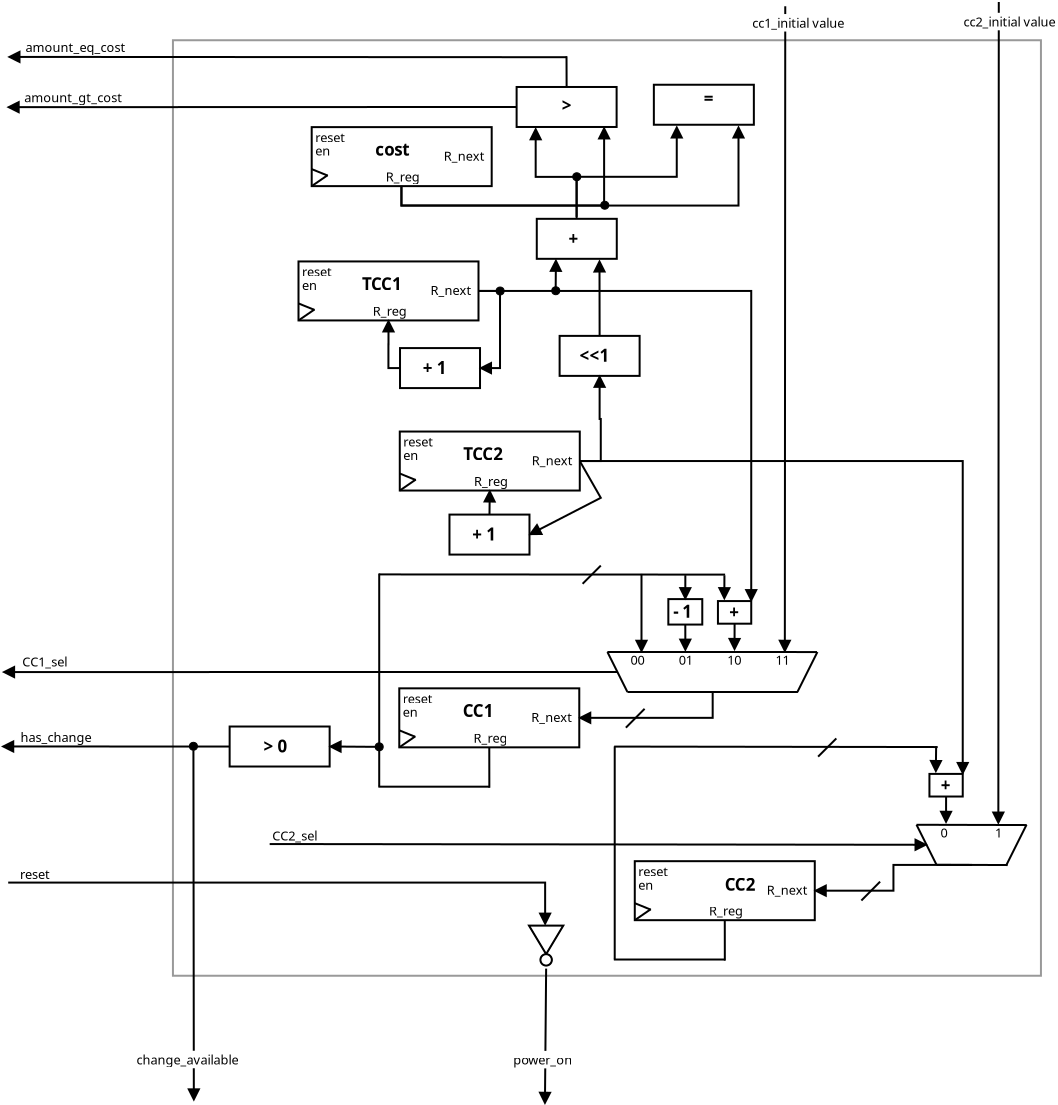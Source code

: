 <?xml version="1.0" encoding="UTF-8"?>
<dia:diagram xmlns:dia="http://www.lysator.liu.se/~alla/dia/">
  <dia:layer name="Background" visible="true" active="true">
    <dia:object type="Standard - Box" version="0" id="O0">
      <dia:attribute name="obj_pos">
        <dia:point val="-7.051,69.756"/>
      </dia:attribute>
      <dia:attribute name="obj_bb">
        <dia:rectangle val="-7.101,69.706;36.399,116.581"/>
      </dia:attribute>
      <dia:attribute name="elem_corner">
        <dia:point val="-7.051,69.756"/>
      </dia:attribute>
      <dia:attribute name="elem_width">
        <dia:real val="43.4"/>
      </dia:attribute>
      <dia:attribute name="elem_height">
        <dia:real val="46.775"/>
      </dia:attribute>
      <dia:attribute name="border_width">
        <dia:real val="0.1"/>
      </dia:attribute>
      <dia:attribute name="border_color">
        <dia:color val="#999999"/>
      </dia:attribute>
      <dia:attribute name="show_background">
        <dia:boolean val="true"/>
      </dia:attribute>
    </dia:object>
    <dia:object type="Standard - Line" version="0" id="O1">
      <dia:attribute name="obj_pos">
        <dia:point val="-6.027,105.258"/>
      </dia:attribute>
      <dia:attribute name="obj_bb">
        <dia:rectangle val="-6.338,105.208;-5.676,122.874"/>
      </dia:attribute>
      <dia:attribute name="conn_endpoints">
        <dia:point val="-6.027,105.258"/>
        <dia:point val="-6.006,122.762"/>
      </dia:attribute>
      <dia:attribute name="numcp">
        <dia:int val="1"/>
      </dia:attribute>
      <dia:attribute name="end_arrow">
        <dia:enum val="3"/>
      </dia:attribute>
      <dia:attribute name="end_arrow_length">
        <dia:real val="0.5"/>
      </dia:attribute>
      <dia:attribute name="end_arrow_width">
        <dia:real val="0.5"/>
      </dia:attribute>
      <dia:connections>
        <dia:connection handle="0" to="O44" connection="8"/>
      </dia:connections>
    </dia:object>
    <dia:object type="Standard - Box" version="0" id="O2">
      <dia:attribute name="obj_pos">
        <dia:point val="16.041,110.803"/>
      </dia:attribute>
      <dia:attribute name="obj_bb">
        <dia:rectangle val="15.991,110.753;25.091,113.803"/>
      </dia:attribute>
      <dia:attribute name="elem_corner">
        <dia:point val="16.041,110.803"/>
      </dia:attribute>
      <dia:attribute name="elem_width">
        <dia:real val="9"/>
      </dia:attribute>
      <dia:attribute name="elem_height">
        <dia:real val="2.95"/>
      </dia:attribute>
      <dia:attribute name="show_background">
        <dia:boolean val="true"/>
      </dia:attribute>
    </dia:object>
    <dia:object type="Standard - Line" version="0" id="O3">
      <dia:attribute name="obj_pos">
        <dia:point val="16.041,112.903"/>
      </dia:attribute>
      <dia:attribute name="obj_bb">
        <dia:rectangle val="15.976,112.838;16.906,113.293"/>
      </dia:attribute>
      <dia:attribute name="conn_endpoints">
        <dia:point val="16.041,112.903"/>
        <dia:point val="16.841,113.228"/>
      </dia:attribute>
      <dia:attribute name="numcp">
        <dia:int val="1"/>
      </dia:attribute>
    </dia:object>
    <dia:object type="Standard - Line" version="0" id="O4">
      <dia:attribute name="obj_pos">
        <dia:point val="16.041,113.753"/>
      </dia:attribute>
      <dia:attribute name="obj_bb">
        <dia:rectangle val="15.971,113.133;16.91,113.823"/>
      </dia:attribute>
      <dia:attribute name="conn_endpoints">
        <dia:point val="16.041,113.753"/>
        <dia:point val="16.841,113.203"/>
      </dia:attribute>
      <dia:attribute name="numcp">
        <dia:int val="1"/>
      </dia:attribute>
      <dia:connections>
        <dia:connection handle="0" to="O2" connection="5"/>
      </dia:connections>
    </dia:object>
    <dia:object type="Standard - Text" version="1" id="O5">
      <dia:attribute name="obj_pos">
        <dia:point val="20.541,112.278"/>
      </dia:attribute>
      <dia:attribute name="obj_bb">
        <dia:rectangle val="20.541,111.491;22.376,112.478"/>
      </dia:attribute>
      <dia:attribute name="text">
        <dia:composite type="text">
          <dia:attribute name="string">
            <dia:string>#CC2#</dia:string>
          </dia:attribute>
          <dia:attribute name="font">
            <dia:font family="sans" style="80" name="Helvetica-Bold"/>
          </dia:attribute>
          <dia:attribute name="height">
            <dia:real val="1.058"/>
          </dia:attribute>
          <dia:attribute name="pos">
            <dia:point val="20.541,112.278"/>
          </dia:attribute>
          <dia:attribute name="color">
            <dia:color val="#000000"/>
          </dia:attribute>
          <dia:attribute name="alignment">
            <dia:enum val="0"/>
          </dia:attribute>
        </dia:composite>
      </dia:attribute>
      <dia:attribute name="valign">
        <dia:enum val="3"/>
      </dia:attribute>
      <dia:connections>
        <dia:connection handle="0" to="O2" connection="8"/>
      </dia:connections>
    </dia:object>
    <dia:object type="Standard - Text" version="1" id="O6">
      <dia:attribute name="obj_pos">
        <dia:point val="16.218,112.228"/>
      </dia:attribute>
      <dia:attribute name="obj_bb">
        <dia:rectangle val="16.218,111.633;17.018,112.38"/>
      </dia:attribute>
      <dia:attribute name="text">
        <dia:composite type="text">
          <dia:attribute name="string">
            <dia:string>#en#</dia:string>
          </dia:attribute>
          <dia:attribute name="font">
            <dia:font family="sans" style="0" name="Helvetica"/>
          </dia:attribute>
          <dia:attribute name="height">
            <dia:real val="0.8"/>
          </dia:attribute>
          <dia:attribute name="pos">
            <dia:point val="16.218,112.228"/>
          </dia:attribute>
          <dia:attribute name="color">
            <dia:color val="#000000"/>
          </dia:attribute>
          <dia:attribute name="alignment">
            <dia:enum val="0"/>
          </dia:attribute>
        </dia:composite>
      </dia:attribute>
      <dia:attribute name="valign">
        <dia:enum val="3"/>
      </dia:attribute>
    </dia:object>
    <dia:object type="Standard - Text" version="1" id="O7">
      <dia:attribute name="obj_pos">
        <dia:point val="16.218,111.556"/>
      </dia:attribute>
      <dia:attribute name="obj_bb">
        <dia:rectangle val="16.218,110.961;17.838,111.709"/>
      </dia:attribute>
      <dia:attribute name="text">
        <dia:composite type="text">
          <dia:attribute name="string">
            <dia:string>#reset#</dia:string>
          </dia:attribute>
          <dia:attribute name="font">
            <dia:font family="sans" style="0" name="Helvetica"/>
          </dia:attribute>
          <dia:attribute name="height">
            <dia:real val="0.8"/>
          </dia:attribute>
          <dia:attribute name="pos">
            <dia:point val="16.218,111.556"/>
          </dia:attribute>
          <dia:attribute name="color">
            <dia:color val="#000000"/>
          </dia:attribute>
          <dia:attribute name="alignment">
            <dia:enum val="0"/>
          </dia:attribute>
        </dia:composite>
      </dia:attribute>
      <dia:attribute name="valign">
        <dia:enum val="3"/>
      </dia:attribute>
    </dia:object>
    <dia:object type="Standard - Text" version="1" id="O8">
      <dia:attribute name="obj_pos">
        <dia:point val="19.748,113.52"/>
      </dia:attribute>
      <dia:attribute name="obj_bb">
        <dia:rectangle val="19.748,112.925;21.563,113.672"/>
      </dia:attribute>
      <dia:attribute name="text">
        <dia:composite type="text">
          <dia:attribute name="string">
            <dia:string>#R_reg#</dia:string>
          </dia:attribute>
          <dia:attribute name="font">
            <dia:font family="sans" style="0" name="Helvetica"/>
          </dia:attribute>
          <dia:attribute name="height">
            <dia:real val="0.8"/>
          </dia:attribute>
          <dia:attribute name="pos">
            <dia:point val="19.748,113.52"/>
          </dia:attribute>
          <dia:attribute name="color">
            <dia:color val="#000000"/>
          </dia:attribute>
          <dia:attribute name="alignment">
            <dia:enum val="0"/>
          </dia:attribute>
        </dia:composite>
      </dia:attribute>
      <dia:attribute name="valign">
        <dia:enum val="3"/>
      </dia:attribute>
    </dia:object>
    <dia:object type="Standard - Text" version="1" id="O9">
      <dia:attribute name="obj_pos">
        <dia:point val="22.642,112.485"/>
      </dia:attribute>
      <dia:attribute name="obj_bb">
        <dia:rectangle val="22.642,111.89;24.827,112.638"/>
      </dia:attribute>
      <dia:attribute name="text">
        <dia:composite type="text">
          <dia:attribute name="string">
            <dia:string>#R_next#</dia:string>
          </dia:attribute>
          <dia:attribute name="font">
            <dia:font family="sans" style="0" name="Helvetica"/>
          </dia:attribute>
          <dia:attribute name="height">
            <dia:real val="0.8"/>
          </dia:attribute>
          <dia:attribute name="pos">
            <dia:point val="22.642,112.485"/>
          </dia:attribute>
          <dia:attribute name="color">
            <dia:color val="#000000"/>
          </dia:attribute>
          <dia:attribute name="alignment">
            <dia:enum val="0"/>
          </dia:attribute>
        </dia:composite>
      </dia:attribute>
      <dia:attribute name="valign">
        <dia:enum val="3"/>
      </dia:attribute>
    </dia:object>
    <dia:object type="Standard - Line" version="0" id="O10">
      <dia:attribute name="obj_pos">
        <dia:point val="28.307,111.826"/>
      </dia:attribute>
      <dia:attribute name="obj_bb">
        <dia:rectangle val="27.3,111.755;28.378,112.841"/>
      </dia:attribute>
      <dia:attribute name="conn_endpoints">
        <dia:point val="28.307,111.826"/>
        <dia:point val="27.37,112.77"/>
      </dia:attribute>
      <dia:attribute name="numcp">
        <dia:int val="1"/>
      </dia:attribute>
    </dia:object>
    <dia:object type="Standard - ZigZagLine" version="1" id="O11">
      <dia:attribute name="obj_pos">
        <dia:point val="32.907,110.989"/>
      </dia:attribute>
      <dia:attribute name="obj_bb">
        <dia:rectangle val="24.929,110.939;32.957,112.609"/>
      </dia:attribute>
      <dia:attribute name="orth_points">
        <dia:point val="32.907,110.989"/>
        <dia:point val="32.907,112.278"/>
        <dia:point val="25.041,112.278"/>
      </dia:attribute>
      <dia:attribute name="orth_orient">
        <dia:enum val="1"/>
        <dia:enum val="0"/>
      </dia:attribute>
      <dia:attribute name="autorouting">
        <dia:boolean val="true"/>
      </dia:attribute>
      <dia:attribute name="end_arrow">
        <dia:enum val="3"/>
      </dia:attribute>
      <dia:attribute name="end_arrow_length">
        <dia:real val="0.5"/>
      </dia:attribute>
      <dia:attribute name="end_arrow_width">
        <dia:real val="0.5"/>
      </dia:attribute>
      <dia:connections>
        <dia:connection handle="0" to="O27" connection="0"/>
        <dia:connection handle="1" to="O2" connection="4"/>
      </dia:connections>
    </dia:object>
    <dia:object type="Standard - PolyLine" version="0" id="O12">
      <dia:attribute name="obj_pos">
        <dia:point val="20.541,113.753"/>
      </dia:attribute>
      <dia:attribute name="obj_bb">
        <dia:rectangle val="20.491,113.703;20.595,115.823"/>
      </dia:attribute>
      <dia:attribute name="poly_points">
        <dia:point val="20.541,113.753"/>
        <dia:point val="20.544,115.773"/>
      </dia:attribute>
      <dia:connections>
        <dia:connection handle="0" to="O2" connection="6"/>
      </dia:connections>
    </dia:object>
    <dia:object type="Standard - PolyLine" version="0" id="O13">
      <dia:attribute name="obj_pos">
        <dia:point val="20.562,115.72"/>
      </dia:attribute>
      <dia:attribute name="obj_bb">
        <dia:rectangle val="14.944,115.67;20.612,115.77"/>
      </dia:attribute>
      <dia:attribute name="poly_points">
        <dia:point val="20.562,115.72"/>
        <dia:point val="14.994,115.72"/>
      </dia:attribute>
    </dia:object>
    <dia:object type="Standard - PolyLine" version="0" id="O14">
      <dia:attribute name="obj_pos">
        <dia:point val="15.038,115.711"/>
      </dia:attribute>
      <dia:attribute name="obj_bb">
        <dia:rectangle val="14.988,105.013;15.088,115.761"/>
      </dia:attribute>
      <dia:attribute name="poly_points">
        <dia:point val="15.038,115.711"/>
        <dia:point val="15.038,105.063"/>
      </dia:attribute>
    </dia:object>
    <dia:object type="Standard - PolyLine" version="0" id="O15">
      <dia:attribute name="obj_pos">
        <dia:point val="15.01,105.073"/>
      </dia:attribute>
      <dia:attribute name="obj_bb">
        <dia:rectangle val="14.96,105.023;31.236,105.146"/>
      </dia:attribute>
      <dia:attribute name="poly_points">
        <dia:point val="15.01,105.073"/>
        <dia:point val="31.186,105.096"/>
      </dia:attribute>
    </dia:object>
    <dia:object type="Standard - Line" version="0" id="O16">
      <dia:attribute name="obj_pos">
        <dia:point val="31.607,107.571"/>
      </dia:attribute>
      <dia:attribute name="obj_bb">
        <dia:rectangle val="31.274,107.521;31.936,108.994"/>
      </dia:attribute>
      <dia:attribute name="conn_endpoints">
        <dia:point val="31.607,107.571"/>
        <dia:point val="31.604,108.882"/>
      </dia:attribute>
      <dia:attribute name="numcp">
        <dia:int val="1"/>
      </dia:attribute>
      <dia:attribute name="end_arrow">
        <dia:enum val="3"/>
      </dia:attribute>
      <dia:attribute name="end_arrow_length">
        <dia:real val="0.5"/>
      </dia:attribute>
      <dia:attribute name="end_arrow_width">
        <dia:real val="0.5"/>
      </dia:attribute>
    </dia:object>
    <dia:group>
      <dia:object type="Standard - Box" version="0" id="O17">
        <dia:attribute name="obj_pos">
          <dia:point val="30.774,106.439"/>
        </dia:attribute>
        <dia:attribute name="obj_bb">
          <dia:rectangle val="30.724,106.389;32.489,107.62"/>
        </dia:attribute>
        <dia:attribute name="elem_corner">
          <dia:point val="30.774,106.439"/>
        </dia:attribute>
        <dia:attribute name="elem_width">
          <dia:real val="1.665"/>
        </dia:attribute>
        <dia:attribute name="elem_height">
          <dia:real val="1.131"/>
        </dia:attribute>
        <dia:attribute name="show_background">
          <dia:boolean val="true"/>
        </dia:attribute>
      </dia:object>
      <dia:object type="Standard - Text" version="1" id="O18">
        <dia:attribute name="obj_pos">
          <dia:point val="31.341,107.301"/>
        </dia:attribute>
        <dia:attribute name="obj_bb">
          <dia:rectangle val="31.341,106.514;32.051,107.501"/>
        </dia:attribute>
        <dia:attribute name="text">
          <dia:composite type="text">
            <dia:attribute name="string">
              <dia:string>#+#</dia:string>
            </dia:attribute>
            <dia:attribute name="font">
              <dia:font family="sans" style="80" name="Helvetica-Bold"/>
            </dia:attribute>
            <dia:attribute name="height">
              <dia:real val="1.058"/>
            </dia:attribute>
            <dia:attribute name="pos">
              <dia:point val="31.341,107.301"/>
            </dia:attribute>
            <dia:attribute name="color">
              <dia:color val="#000000"/>
            </dia:attribute>
            <dia:attribute name="alignment">
              <dia:enum val="0"/>
            </dia:attribute>
          </dia:composite>
        </dia:attribute>
        <dia:attribute name="valign">
          <dia:enum val="3"/>
        </dia:attribute>
      </dia:object>
    </dia:group>
    <dia:object type="Standard - Line" version="0" id="O19">
      <dia:attribute name="obj_pos">
        <dia:point val="31.109,105.062"/>
      </dia:attribute>
      <dia:attribute name="obj_bb">
        <dia:rectangle val="30.77,105.012;31.431,106.454"/>
      </dia:attribute>
      <dia:attribute name="conn_endpoints">
        <dia:point val="31.109,105.062"/>
        <dia:point val="31.094,106.342"/>
      </dia:attribute>
      <dia:attribute name="numcp">
        <dia:int val="1"/>
      </dia:attribute>
      <dia:attribute name="end_arrow">
        <dia:enum val="3"/>
      </dia:attribute>
      <dia:attribute name="end_arrow_length">
        <dia:real val="0.5"/>
      </dia:attribute>
      <dia:attribute name="end_arrow_width">
        <dia:real val="0.5"/>
      </dia:attribute>
    </dia:object>
    <dia:object type="Standard - Line" version="0" id="O20">
      <dia:attribute name="obj_pos">
        <dia:point val="26.118,104.666"/>
      </dia:attribute>
      <dia:attribute name="obj_bb">
        <dia:rectangle val="25.137,104.595;26.188,105.647"/>
      </dia:attribute>
      <dia:attribute name="conn_endpoints">
        <dia:point val="26.118,104.666"/>
        <dia:point val="25.207,105.576"/>
      </dia:attribute>
      <dia:attribute name="numcp">
        <dia:int val="1"/>
      </dia:attribute>
    </dia:object>
    <dia:object type="Standard - Text" version="1" id="O21">
      <dia:attribute name="obj_pos">
        <dia:point val="31.429,99.023"/>
      </dia:attribute>
      <dia:attribute name="obj_bb">
        <dia:rectangle val="31.429,98.428;31.429,99.176"/>
      </dia:attribute>
      <dia:attribute name="text">
        <dia:composite type="text">
          <dia:attribute name="string">
            <dia:string>##</dia:string>
          </dia:attribute>
          <dia:attribute name="font">
            <dia:font family="sans" style="0" name="Helvetica"/>
          </dia:attribute>
          <dia:attribute name="height">
            <dia:real val="0.8"/>
          </dia:attribute>
          <dia:attribute name="pos">
            <dia:point val="31.429,99.023"/>
          </dia:attribute>
          <dia:attribute name="color">
            <dia:color val="#000000"/>
          </dia:attribute>
          <dia:attribute name="alignment">
            <dia:enum val="0"/>
          </dia:attribute>
        </dia:composite>
      </dia:attribute>
      <dia:attribute name="valign">
        <dia:enum val="3"/>
      </dia:attribute>
    </dia:object>
    <dia:object type="Standard - Line" version="0" id="O22">
      <dia:attribute name="obj_pos">
        <dia:point val="34.242,67.844"/>
      </dia:attribute>
      <dia:attribute name="obj_bb">
        <dia:rectangle val="33.888,67.793;34.55,109.034"/>
      </dia:attribute>
      <dia:attribute name="conn_endpoints">
        <dia:point val="34.242,67.844"/>
        <dia:point val="34.219,108.922"/>
      </dia:attribute>
      <dia:attribute name="numcp">
        <dia:int val="1"/>
      </dia:attribute>
      <dia:attribute name="end_arrow">
        <dia:enum val="3"/>
      </dia:attribute>
      <dia:attribute name="end_arrow_length">
        <dia:real val="0.5"/>
      </dia:attribute>
      <dia:attribute name="end_arrow_width">
        <dia:real val="0.5"/>
      </dia:attribute>
    </dia:object>
    <dia:object type="Standard - Text" version="1" id="O23">
      <dia:attribute name="obj_pos">
        <dia:point val="32.472,69.069"/>
      </dia:attribute>
      <dia:attribute name="obj_bb">
        <dia:rectangle val="32.472,68.455;37.633,69.259"/>
      </dia:attribute>
      <dia:attribute name="text">
        <dia:composite type="text">
          <dia:attribute name="string">
            <dia:string>#cc2_initial value#</dia:string>
          </dia:attribute>
          <dia:attribute name="font">
            <dia:font family="sans" style="0" name="Helvetica"/>
          </dia:attribute>
          <dia:attribute name="height">
            <dia:real val="0.8"/>
          </dia:attribute>
          <dia:attribute name="pos">
            <dia:point val="32.472,69.069"/>
          </dia:attribute>
          <dia:attribute name="color">
            <dia:color val="#000000"/>
          </dia:attribute>
          <dia:attribute name="alignment">
            <dia:enum val="0"/>
          </dia:attribute>
        </dia:composite>
      </dia:attribute>
      <dia:attribute name="valign">
        <dia:enum val="3"/>
      </dia:attribute>
      <dia:attribute name="fill_color">
        <dia:color val="#ffffff"/>
      </dia:attribute>
      <dia:attribute name="show_background">
        <dia:boolean val="true"/>
      </dia:attribute>
    </dia:object>
    <dia:object type="Standard - Line" version="0" id="O24">
      <dia:attribute name="obj_pos">
        <dia:point val="30.128,108.983"/>
      </dia:attribute>
      <dia:attribute name="obj_bb">
        <dia:rectangle val="30.078,108.933;35.686,109.046"/>
      </dia:attribute>
      <dia:attribute name="conn_endpoints">
        <dia:point val="30.128,108.983"/>
        <dia:point val="35.636,108.996"/>
      </dia:attribute>
      <dia:attribute name="numcp">
        <dia:int val="1"/>
      </dia:attribute>
    </dia:object>
    <dia:object type="Standard - Line" version="0" id="O25">
      <dia:attribute name="obj_pos">
        <dia:point val="30.128,108.983"/>
      </dia:attribute>
      <dia:attribute name="obj_bb">
        <dia:rectangle val="30.061,108.916;31.195,111.05"/>
      </dia:attribute>
      <dia:attribute name="conn_endpoints">
        <dia:point val="30.128,108.983"/>
        <dia:point val="31.128,110.983"/>
      </dia:attribute>
      <dia:attribute name="numcp">
        <dia:int val="1"/>
      </dia:attribute>
    </dia:object>
    <dia:object type="Standard - Line" version="0" id="O26">
      <dia:attribute name="obj_pos">
        <dia:point val="35.628,108.983"/>
      </dia:attribute>
      <dia:attribute name="obj_bb">
        <dia:rectangle val="34.561,108.916;35.695,111.05"/>
      </dia:attribute>
      <dia:attribute name="conn_endpoints">
        <dia:point val="35.628,108.983"/>
        <dia:point val="34.628,110.983"/>
      </dia:attribute>
      <dia:attribute name="numcp">
        <dia:int val="1"/>
      </dia:attribute>
    </dia:object>
    <dia:object type="Standard - Line" version="0" id="O27">
      <dia:attribute name="obj_pos">
        <dia:point val="31.128,110.983"/>
      </dia:attribute>
      <dia:attribute name="obj_bb">
        <dia:rectangle val="31.078,110.933;34.736,111.046"/>
      </dia:attribute>
      <dia:attribute name="conn_endpoints">
        <dia:point val="31.128,110.983"/>
        <dia:point val="34.686,110.996"/>
      </dia:attribute>
      <dia:attribute name="numcp">
        <dia:int val="1"/>
      </dia:attribute>
    </dia:object>
    <dia:object type="Standard - Text" version="1" id="O28">
      <dia:attribute name="obj_pos">
        <dia:point val="31.331,109.624"/>
      </dia:attribute>
      <dia:attribute name="obj_bb">
        <dia:rectangle val="31.331,109.029;31.739,109.776"/>
      </dia:attribute>
      <dia:attribute name="text">
        <dia:composite type="text">
          <dia:attribute name="string">
            <dia:string>#0#</dia:string>
          </dia:attribute>
          <dia:attribute name="font">
            <dia:font family="sans" style="0" name="Helvetica"/>
          </dia:attribute>
          <dia:attribute name="height">
            <dia:real val="0.8"/>
          </dia:attribute>
          <dia:attribute name="pos">
            <dia:point val="31.331,109.624"/>
          </dia:attribute>
          <dia:attribute name="color">
            <dia:color val="#000000"/>
          </dia:attribute>
          <dia:attribute name="alignment">
            <dia:enum val="0"/>
          </dia:attribute>
        </dia:composite>
      </dia:attribute>
      <dia:attribute name="valign">
        <dia:enum val="3"/>
      </dia:attribute>
    </dia:object>
    <dia:object type="Standard - Text" version="1" id="O29">
      <dia:attribute name="obj_pos">
        <dia:point val="34.048,109.624"/>
      </dia:attribute>
      <dia:attribute name="obj_bb">
        <dia:rectangle val="34.048,109.029;34.456,109.776"/>
      </dia:attribute>
      <dia:attribute name="text">
        <dia:composite type="text">
          <dia:attribute name="string">
            <dia:string>#1#</dia:string>
          </dia:attribute>
          <dia:attribute name="font">
            <dia:font family="sans" style="0" name="Helvetica"/>
          </dia:attribute>
          <dia:attribute name="height">
            <dia:real val="0.8"/>
          </dia:attribute>
          <dia:attribute name="pos">
            <dia:point val="34.048,109.624"/>
          </dia:attribute>
          <dia:attribute name="color">
            <dia:color val="#000000"/>
          </dia:attribute>
          <dia:attribute name="alignment">
            <dia:enum val="0"/>
          </dia:attribute>
        </dia:composite>
      </dia:attribute>
      <dia:attribute name="valign">
        <dia:enum val="3"/>
      </dia:attribute>
    </dia:object>
    <dia:object type="Standard - Line" version="0" id="O30">
      <dia:attribute name="obj_pos">
        <dia:point val="-2.214,109.946"/>
      </dia:attribute>
      <dia:attribute name="obj_bb">
        <dia:rectangle val="-2.264,109.651;30.74,110.313"/>
      </dia:attribute>
      <dia:attribute name="conn_endpoints">
        <dia:point val="-2.214,109.946"/>
        <dia:point val="30.628,109.983"/>
      </dia:attribute>
      <dia:attribute name="numcp">
        <dia:int val="1"/>
      </dia:attribute>
      <dia:attribute name="end_arrow">
        <dia:enum val="3"/>
      </dia:attribute>
      <dia:attribute name="end_arrow_length">
        <dia:real val="0.5"/>
      </dia:attribute>
      <dia:attribute name="end_arrow_width">
        <dia:real val="0.5"/>
      </dia:attribute>
      <dia:connections>
        <dia:connection handle="1" to="O25" connection="0"/>
      </dia:connections>
    </dia:object>
    <dia:group>
      <dia:object type="Standard - Box" version="0" id="O31">
        <dia:attribute name="obj_pos">
          <dia:point val="4.266,102.161"/>
        </dia:attribute>
        <dia:attribute name="obj_bb">
          <dia:rectangle val="4.216,102.111;13.316,105.161"/>
        </dia:attribute>
        <dia:attribute name="elem_corner">
          <dia:point val="4.266,102.161"/>
        </dia:attribute>
        <dia:attribute name="elem_width">
          <dia:real val="9"/>
        </dia:attribute>
        <dia:attribute name="elem_height">
          <dia:real val="2.95"/>
        </dia:attribute>
        <dia:attribute name="show_background">
          <dia:boolean val="true"/>
        </dia:attribute>
      </dia:object>
      <dia:object type="Standard - Line" version="0" id="O32">
        <dia:attribute name="obj_pos">
          <dia:point val="4.266,104.261"/>
        </dia:attribute>
        <dia:attribute name="obj_bb">
          <dia:rectangle val="4.201,104.196;5.131,104.651"/>
        </dia:attribute>
        <dia:attribute name="conn_endpoints">
          <dia:point val="4.266,104.261"/>
          <dia:point val="5.066,104.586"/>
        </dia:attribute>
        <dia:attribute name="numcp">
          <dia:int val="1"/>
        </dia:attribute>
      </dia:object>
      <dia:object type="Standard - Line" version="0" id="O33">
        <dia:attribute name="obj_pos">
          <dia:point val="4.266,105.111"/>
        </dia:attribute>
        <dia:attribute name="obj_bb">
          <dia:rectangle val="4.196,104.491;5.135,105.181"/>
        </dia:attribute>
        <dia:attribute name="conn_endpoints">
          <dia:point val="4.266,105.111"/>
          <dia:point val="5.066,104.561"/>
        </dia:attribute>
        <dia:attribute name="numcp">
          <dia:int val="1"/>
        </dia:attribute>
        <dia:connections>
          <dia:connection handle="0" to="O31" connection="5"/>
        </dia:connections>
      </dia:object>
      <dia:object type="Standard - Text" version="1" id="O34">
        <dia:attribute name="obj_pos">
          <dia:point val="7.442,103.595"/>
        </dia:attribute>
        <dia:attribute name="obj_bb">
          <dia:rectangle val="7.442,102.808;9.277,103.795"/>
        </dia:attribute>
        <dia:attribute name="text">
          <dia:composite type="text">
            <dia:attribute name="string">
              <dia:string>#CC1#</dia:string>
            </dia:attribute>
            <dia:attribute name="font">
              <dia:font family="sans" style="80" name="Helvetica-Bold"/>
            </dia:attribute>
            <dia:attribute name="height">
              <dia:real val="1.058"/>
            </dia:attribute>
            <dia:attribute name="pos">
              <dia:point val="7.442,103.595"/>
            </dia:attribute>
            <dia:attribute name="color">
              <dia:color val="#000000"/>
            </dia:attribute>
            <dia:attribute name="alignment">
              <dia:enum val="0"/>
            </dia:attribute>
          </dia:composite>
        </dia:attribute>
        <dia:attribute name="valign">
          <dia:enum val="3"/>
        </dia:attribute>
      </dia:object>
      <dia:object type="Standard - Text" version="1" id="O35">
        <dia:attribute name="obj_pos">
          <dia:point val="4.442,103.585"/>
        </dia:attribute>
        <dia:attribute name="obj_bb">
          <dia:rectangle val="4.442,102.99;5.242,103.737"/>
        </dia:attribute>
        <dia:attribute name="text">
          <dia:composite type="text">
            <dia:attribute name="string">
              <dia:string>#en#</dia:string>
            </dia:attribute>
            <dia:attribute name="font">
              <dia:font family="sans" style="0" name="Helvetica"/>
            </dia:attribute>
            <dia:attribute name="height">
              <dia:real val="0.8"/>
            </dia:attribute>
            <dia:attribute name="pos">
              <dia:point val="4.442,103.585"/>
            </dia:attribute>
            <dia:attribute name="color">
              <dia:color val="#000000"/>
            </dia:attribute>
            <dia:attribute name="alignment">
              <dia:enum val="0"/>
            </dia:attribute>
          </dia:composite>
        </dia:attribute>
        <dia:attribute name="valign">
          <dia:enum val="3"/>
        </dia:attribute>
      </dia:object>
      <dia:object type="Standard - Text" version="1" id="O36">
        <dia:attribute name="obj_pos">
          <dia:point val="4.442,102.913"/>
        </dia:attribute>
        <dia:attribute name="obj_bb">
          <dia:rectangle val="4.442,102.318;6.062,103.066"/>
        </dia:attribute>
        <dia:attribute name="text">
          <dia:composite type="text">
            <dia:attribute name="string">
              <dia:string>#reset#</dia:string>
            </dia:attribute>
            <dia:attribute name="font">
              <dia:font family="sans" style="0" name="Helvetica"/>
            </dia:attribute>
            <dia:attribute name="height">
              <dia:real val="0.8"/>
            </dia:attribute>
            <dia:attribute name="pos">
              <dia:point val="4.442,102.913"/>
            </dia:attribute>
            <dia:attribute name="color">
              <dia:color val="#000000"/>
            </dia:attribute>
            <dia:attribute name="alignment">
              <dia:enum val="0"/>
            </dia:attribute>
          </dia:composite>
        </dia:attribute>
        <dia:attribute name="valign">
          <dia:enum val="3"/>
        </dia:attribute>
      </dia:object>
      <dia:object type="Standard - Text" version="1" id="O37">
        <dia:attribute name="obj_pos">
          <dia:point val="7.973,104.878"/>
        </dia:attribute>
        <dia:attribute name="obj_bb">
          <dia:rectangle val="7.973,104.283;9.788,105.031"/>
        </dia:attribute>
        <dia:attribute name="text">
          <dia:composite type="text">
            <dia:attribute name="string">
              <dia:string>#R_reg#</dia:string>
            </dia:attribute>
            <dia:attribute name="font">
              <dia:font family="sans" style="0" name="Helvetica"/>
            </dia:attribute>
            <dia:attribute name="height">
              <dia:real val="0.8"/>
            </dia:attribute>
            <dia:attribute name="pos">
              <dia:point val="7.973,104.878"/>
            </dia:attribute>
            <dia:attribute name="color">
              <dia:color val="#000000"/>
            </dia:attribute>
            <dia:attribute name="alignment">
              <dia:enum val="0"/>
            </dia:attribute>
          </dia:composite>
        </dia:attribute>
        <dia:attribute name="valign">
          <dia:enum val="3"/>
        </dia:attribute>
      </dia:object>
      <dia:object type="Standard - Text" version="1" id="O38">
        <dia:attribute name="obj_pos">
          <dia:point val="10.867,103.843"/>
        </dia:attribute>
        <dia:attribute name="obj_bb">
          <dia:rectangle val="10.867,103.248;13.052,103.996"/>
        </dia:attribute>
        <dia:attribute name="text">
          <dia:composite type="text">
            <dia:attribute name="string">
              <dia:string>#R_next#</dia:string>
            </dia:attribute>
            <dia:attribute name="font">
              <dia:font family="sans" style="0" name="Helvetica"/>
            </dia:attribute>
            <dia:attribute name="height">
              <dia:real val="0.8"/>
            </dia:attribute>
            <dia:attribute name="pos">
              <dia:point val="10.867,103.843"/>
            </dia:attribute>
            <dia:attribute name="color">
              <dia:color val="#000000"/>
            </dia:attribute>
            <dia:attribute name="alignment">
              <dia:enum val="0"/>
            </dia:attribute>
          </dia:composite>
        </dia:attribute>
        <dia:attribute name="valign">
          <dia:enum val="3"/>
        </dia:attribute>
      </dia:object>
    </dia:group>
    <dia:object type="Standard - Text" version="1" id="O39">
      <dia:attribute name="obj_pos">
        <dia:point val="-14.673,104.844"/>
      </dia:attribute>
      <dia:attribute name="obj_bb">
        <dia:rectangle val="-14.673,104.249;-10.866,104.997"/>
      </dia:attribute>
      <dia:attribute name="text">
        <dia:composite type="text">
          <dia:attribute name="string">
            <dia:string>#has_change#</dia:string>
          </dia:attribute>
          <dia:attribute name="font">
            <dia:font family="sans" style="0" name="Helvetica"/>
          </dia:attribute>
          <dia:attribute name="height">
            <dia:real val="0.8"/>
          </dia:attribute>
          <dia:attribute name="pos">
            <dia:point val="-14.673,104.844"/>
          </dia:attribute>
          <dia:attribute name="color">
            <dia:color val="#000000"/>
          </dia:attribute>
          <dia:attribute name="alignment">
            <dia:enum val="0"/>
          </dia:attribute>
        </dia:composite>
      </dia:attribute>
      <dia:attribute name="valign">
        <dia:enum val="3"/>
      </dia:attribute>
    </dia:object>
    <dia:group>
      <dia:object type="Standard - Box" version="0" id="O40">
        <dia:attribute name="obj_pos">
          <dia:point val="-4.216,104.07"/>
        </dia:attribute>
        <dia:attribute name="obj_bb">
          <dia:rectangle val="-4.266,104.02;0.834,106.12"/>
        </dia:attribute>
        <dia:attribute name="elem_corner">
          <dia:point val="-4.216,104.07"/>
        </dia:attribute>
        <dia:attribute name="elem_width">
          <dia:real val="5"/>
        </dia:attribute>
        <dia:attribute name="elem_height">
          <dia:real val="2"/>
        </dia:attribute>
        <dia:attribute name="show_background">
          <dia:boolean val="true"/>
        </dia:attribute>
      </dia:object>
      <dia:object type="Standard - Text" version="1" id="O41">
        <dia:attribute name="obj_pos">
          <dia:point val="-2.524,105.363"/>
        </dia:attribute>
        <dia:attribute name="obj_bb">
          <dia:rectangle val="-2.524,104.576;-0.929,105.563"/>
        </dia:attribute>
        <dia:attribute name="text">
          <dia:composite type="text">
            <dia:attribute name="string">
              <dia:string>#&gt; 0#</dia:string>
            </dia:attribute>
            <dia:attribute name="font">
              <dia:font family="sans" style="80" name="Helvetica-Bold"/>
            </dia:attribute>
            <dia:attribute name="height">
              <dia:real val="1.058"/>
            </dia:attribute>
            <dia:attribute name="pos">
              <dia:point val="-2.524,105.363"/>
            </dia:attribute>
            <dia:attribute name="color">
              <dia:color val="#000000"/>
            </dia:attribute>
            <dia:attribute name="alignment">
              <dia:enum val="0"/>
            </dia:attribute>
          </dia:composite>
        </dia:attribute>
        <dia:attribute name="valign">
          <dia:enum val="3"/>
        </dia:attribute>
      </dia:object>
    </dia:group>
    <dia:object type="Standard - Line" version="0" id="O42">
      <dia:attribute name="obj_pos">
        <dia:point val="-4.216,105.07"/>
      </dia:attribute>
      <dia:attribute name="obj_bb">
        <dia:rectangle val="-15.698,104.737;-4.166,105.399"/>
      </dia:attribute>
      <dia:attribute name="conn_endpoints">
        <dia:point val="-4.216,105.07"/>
        <dia:point val="-15.586,105.068"/>
      </dia:attribute>
      <dia:attribute name="numcp">
        <dia:int val="1"/>
      </dia:attribute>
      <dia:attribute name="end_arrow">
        <dia:enum val="3"/>
      </dia:attribute>
      <dia:attribute name="end_arrow_length">
        <dia:real val="0.5"/>
      </dia:attribute>
      <dia:attribute name="end_arrow_width">
        <dia:real val="0.5"/>
      </dia:attribute>
    </dia:object>
    <dia:object type="Standard - Line" version="0" id="O43">
      <dia:attribute name="obj_pos">
        <dia:point val="16.532,103.184"/>
      </dia:attribute>
      <dia:attribute name="obj_bb">
        <dia:rectangle val="15.524,103.113;16.603,104.199"/>
      </dia:attribute>
      <dia:attribute name="conn_endpoints">
        <dia:point val="16.532,103.184"/>
        <dia:point val="15.595,104.128"/>
      </dia:attribute>
      <dia:attribute name="numcp">
        <dia:int val="1"/>
      </dia:attribute>
    </dia:object>
    <dia:object type="Standard - Ellipse" version="0" id="O44">
      <dia:attribute name="obj_pos">
        <dia:point val="-6.227,104.858"/>
      </dia:attribute>
      <dia:attribute name="obj_bb">
        <dia:rectangle val="-6.227,104.858;-5.827,105.258"/>
      </dia:attribute>
      <dia:attribute name="elem_corner">
        <dia:point val="-6.227,104.858"/>
      </dia:attribute>
      <dia:attribute name="elem_width">
        <dia:real val="0.4"/>
      </dia:attribute>
      <dia:attribute name="elem_height">
        <dia:real val="0.4"/>
      </dia:attribute>
      <dia:attribute name="border_width">
        <dia:real val="1.175e-38"/>
      </dia:attribute>
      <dia:attribute name="inner_color">
        <dia:color val="#000000"/>
      </dia:attribute>
      <dia:attribute name="aspect">
        <dia:enum val="2"/>
      </dia:attribute>
    </dia:object>
    <dia:object type="Standard - ZigZagLine" version="1" id="O45">
      <dia:attribute name="obj_pos">
        <dia:point val="19.936,102.343"/>
      </dia:attribute>
      <dia:attribute name="obj_bb">
        <dia:rectangle val="13.154,102.293;19.985,103.967"/>
      </dia:attribute>
      <dia:attribute name="orth_points">
        <dia:point val="19.936,102.343"/>
        <dia:point val="19.936,103.636"/>
        <dia:point val="13.266,103.636"/>
      </dia:attribute>
      <dia:attribute name="orth_orient">
        <dia:enum val="1"/>
        <dia:enum val="0"/>
      </dia:attribute>
      <dia:attribute name="autorouting">
        <dia:boolean val="true"/>
      </dia:attribute>
      <dia:attribute name="end_arrow">
        <dia:enum val="3"/>
      </dia:attribute>
      <dia:attribute name="end_arrow_length">
        <dia:real val="0.5"/>
      </dia:attribute>
      <dia:attribute name="end_arrow_width">
        <dia:real val="0.5"/>
      </dia:attribute>
    </dia:object>
    <dia:object type="Standard - PolyLine" version="0" id="O46">
      <dia:attribute name="obj_pos">
        <dia:point val="8.766,105.111"/>
      </dia:attribute>
      <dia:attribute name="obj_bb">
        <dia:rectangle val="8.716,105.061;8.819,107.181"/>
      </dia:attribute>
      <dia:attribute name="poly_points">
        <dia:point val="8.766,105.111"/>
        <dia:point val="8.769,107.131"/>
      </dia:attribute>
    </dia:object>
    <dia:object type="Standard - PolyLine" version="0" id="O47">
      <dia:attribute name="obj_pos">
        <dia:point val="8.787,107.078"/>
      </dia:attribute>
      <dia:attribute name="obj_bb">
        <dia:rectangle val="3.169,107.028;8.837,107.128"/>
      </dia:attribute>
      <dia:attribute name="poly_points">
        <dia:point val="8.787,107.078"/>
        <dia:point val="3.219,107.078"/>
      </dia:attribute>
    </dia:object>
    <dia:object type="Standard - PolyLine" version="0" id="O48">
      <dia:attribute name="obj_pos">
        <dia:point val="3.263,107.069"/>
      </dia:attribute>
      <dia:attribute name="obj_bb">
        <dia:rectangle val="3.213,96.371;3.313,107.119"/>
      </dia:attribute>
      <dia:attribute name="poly_points">
        <dia:point val="3.263,107.069"/>
        <dia:point val="3.263,96.421"/>
      </dia:attribute>
    </dia:object>
    <dia:object type="Standard - PolyLine" version="0" id="O49">
      <dia:attribute name="obj_pos">
        <dia:point val="3.245,96.465"/>
      </dia:attribute>
      <dia:attribute name="obj_bb">
        <dia:rectangle val="3.195,96.415;20.608,96.524"/>
      </dia:attribute>
      <dia:attribute name="poly_points">
        <dia:point val="3.245,96.465"/>
        <dia:point val="20.558,96.474"/>
      </dia:attribute>
    </dia:object>
    <dia:group>
      <dia:object type="Standard - Line" version="0" id="O50">
        <dia:attribute name="obj_pos">
          <dia:point val="14.673,100.343"/>
        </dia:attribute>
        <dia:attribute name="obj_bb">
          <dia:rectangle val="14.623,100.293;25.202,100.396"/>
        </dia:attribute>
        <dia:attribute name="conn_endpoints">
          <dia:point val="14.673,100.343"/>
          <dia:point val="25.152,100.346"/>
        </dia:attribute>
        <dia:attribute name="numcp">
          <dia:int val="1"/>
        </dia:attribute>
      </dia:object>
      <dia:object type="Standard - Line" version="0" id="O51">
        <dia:attribute name="obj_pos">
          <dia:point val="14.673,100.343"/>
        </dia:attribute>
        <dia:attribute name="obj_bb">
          <dia:rectangle val="14.606,100.276;15.74,102.41"/>
        </dia:attribute>
        <dia:attribute name="conn_endpoints">
          <dia:point val="14.673,100.343"/>
          <dia:point val="15.673,102.343"/>
        </dia:attribute>
        <dia:attribute name="numcp">
          <dia:int val="1"/>
        </dia:attribute>
      </dia:object>
      <dia:object type="Standard - Line" version="0" id="O52">
        <dia:attribute name="obj_pos">
          <dia:point val="25.173,100.343"/>
        </dia:attribute>
        <dia:attribute name="obj_bb">
          <dia:rectangle val="24.106,100.276;25.24,102.41"/>
        </dia:attribute>
        <dia:attribute name="conn_endpoints">
          <dia:point val="25.173,100.343"/>
          <dia:point val="24.173,102.343"/>
        </dia:attribute>
        <dia:attribute name="numcp">
          <dia:int val="1"/>
        </dia:attribute>
      </dia:object>
      <dia:object type="Standard - Line" version="0" id="O53">
        <dia:attribute name="obj_pos">
          <dia:point val="15.673,102.343"/>
        </dia:attribute>
        <dia:attribute name="obj_bb">
          <dia:rectangle val="15.623,102.293;24.248,102.394"/>
        </dia:attribute>
        <dia:attribute name="conn_endpoints">
          <dia:point val="15.673,102.343"/>
          <dia:point val="24.198,102.344"/>
        </dia:attribute>
        <dia:attribute name="numcp">
          <dia:int val="1"/>
        </dia:attribute>
      </dia:object>
      <dia:object type="Standard - Text" version="1" id="O54">
        <dia:attribute name="obj_pos">
          <dia:point val="15.826,100.984"/>
        </dia:attribute>
        <dia:attribute name="obj_bb">
          <dia:rectangle val="15.826,100.389;16.642,101.136"/>
        </dia:attribute>
        <dia:attribute name="text">
          <dia:composite type="text">
            <dia:attribute name="string">
              <dia:string>#00#</dia:string>
            </dia:attribute>
            <dia:attribute name="font">
              <dia:font family="sans" style="0" name="Helvetica"/>
            </dia:attribute>
            <dia:attribute name="height">
              <dia:real val="0.8"/>
            </dia:attribute>
            <dia:attribute name="pos">
              <dia:point val="15.826,100.984"/>
            </dia:attribute>
            <dia:attribute name="color">
              <dia:color val="#000000"/>
            </dia:attribute>
            <dia:attribute name="alignment">
              <dia:enum val="0"/>
            </dia:attribute>
          </dia:composite>
        </dia:attribute>
        <dia:attribute name="valign">
          <dia:enum val="3"/>
        </dia:attribute>
      </dia:object>
      <dia:object type="Standard - Text" version="1" id="O55">
        <dia:attribute name="obj_pos">
          <dia:point val="18.243,100.984"/>
        </dia:attribute>
        <dia:attribute name="obj_bb">
          <dia:rectangle val="18.243,100.389;19.058,101.136"/>
        </dia:attribute>
        <dia:attribute name="text">
          <dia:composite type="text">
            <dia:attribute name="string">
              <dia:string>#01#</dia:string>
            </dia:attribute>
            <dia:attribute name="font">
              <dia:font family="sans" style="0" name="Helvetica"/>
            </dia:attribute>
            <dia:attribute name="height">
              <dia:real val="0.8"/>
            </dia:attribute>
            <dia:attribute name="pos">
              <dia:point val="18.243,100.984"/>
            </dia:attribute>
            <dia:attribute name="color">
              <dia:color val="#000000"/>
            </dia:attribute>
            <dia:attribute name="alignment">
              <dia:enum val="0"/>
            </dia:attribute>
          </dia:composite>
        </dia:attribute>
        <dia:attribute name="valign">
          <dia:enum val="3"/>
        </dia:attribute>
      </dia:object>
      <dia:object type="Standard - Text" version="1" id="O56">
        <dia:attribute name="obj_pos">
          <dia:point val="20.66,100.984"/>
        </dia:attribute>
        <dia:attribute name="obj_bb">
          <dia:rectangle val="20.66,100.389;21.475,101.136"/>
        </dia:attribute>
        <dia:attribute name="text">
          <dia:composite type="text">
            <dia:attribute name="string">
              <dia:string>#10#</dia:string>
            </dia:attribute>
            <dia:attribute name="font">
              <dia:font family="sans" style="0" name="Helvetica"/>
            </dia:attribute>
            <dia:attribute name="height">
              <dia:real val="0.8"/>
            </dia:attribute>
            <dia:attribute name="pos">
              <dia:point val="20.66,100.984"/>
            </dia:attribute>
            <dia:attribute name="color">
              <dia:color val="#000000"/>
            </dia:attribute>
            <dia:attribute name="alignment">
              <dia:enum val="0"/>
            </dia:attribute>
          </dia:composite>
        </dia:attribute>
        <dia:attribute name="valign">
          <dia:enum val="3"/>
        </dia:attribute>
      </dia:object>
      <dia:object type="Standard - Text" version="1" id="O57">
        <dia:attribute name="obj_pos">
          <dia:point val="23.077,100.984"/>
        </dia:attribute>
        <dia:attribute name="obj_bb">
          <dia:rectangle val="23.077,100.389;23.892,101.136"/>
        </dia:attribute>
        <dia:attribute name="text">
          <dia:composite type="text">
            <dia:attribute name="string">
              <dia:string>#11#</dia:string>
            </dia:attribute>
            <dia:attribute name="font">
              <dia:font family="sans" style="0" name="Helvetica"/>
            </dia:attribute>
            <dia:attribute name="height">
              <dia:real val="0.8"/>
            </dia:attribute>
            <dia:attribute name="pos">
              <dia:point val="23.077,100.984"/>
            </dia:attribute>
            <dia:attribute name="color">
              <dia:color val="#000000"/>
            </dia:attribute>
            <dia:attribute name="alignment">
              <dia:enum val="0"/>
            </dia:attribute>
          </dia:composite>
        </dia:attribute>
        <dia:attribute name="valign">
          <dia:enum val="3"/>
        </dia:attribute>
      </dia:object>
    </dia:group>
    <dia:object type="Standard - Line" version="0" id="O58">
      <dia:attribute name="obj_pos">
        <dia:point val="16.377,96.439"/>
      </dia:attribute>
      <dia:attribute name="obj_bb">
        <dia:rectangle val="16.046,96.388;16.708,100.443"/>
      </dia:attribute>
      <dia:attribute name="conn_endpoints">
        <dia:point val="16.377,96.439"/>
        <dia:point val="16.377,100.331"/>
      </dia:attribute>
      <dia:attribute name="numcp">
        <dia:int val="1"/>
      </dia:attribute>
      <dia:attribute name="end_arrow">
        <dia:enum val="3"/>
      </dia:attribute>
      <dia:attribute name="end_arrow_length">
        <dia:real val="0.5"/>
      </dia:attribute>
      <dia:attribute name="end_arrow_width">
        <dia:real val="0.5"/>
      </dia:attribute>
    </dia:object>
    <dia:object type="Standard - Line" version="0" id="O59">
      <dia:attribute name="obj_pos">
        <dia:point val="18.567,98.972"/>
      </dia:attribute>
      <dia:attribute name="obj_bb">
        <dia:rectangle val="18.238,98.922;18.9,100.386"/>
      </dia:attribute>
      <dia:attribute name="conn_endpoints">
        <dia:point val="18.567,98.972"/>
        <dia:point val="18.57,100.274"/>
      </dia:attribute>
      <dia:attribute name="numcp">
        <dia:int val="1"/>
      </dia:attribute>
      <dia:attribute name="end_arrow">
        <dia:enum val="3"/>
      </dia:attribute>
      <dia:attribute name="end_arrow_length">
        <dia:real val="0.5"/>
      </dia:attribute>
      <dia:attribute name="end_arrow_width">
        <dia:real val="0.5"/>
      </dia:attribute>
    </dia:object>
    <dia:object type="Standard - Line" version="0" id="O60">
      <dia:attribute name="obj_pos">
        <dia:point val="21.032,98.928"/>
      </dia:attribute>
      <dia:attribute name="obj_bb">
        <dia:rectangle val="20.699,98.878;21.361,100.351"/>
      </dia:attribute>
      <dia:attribute name="conn_endpoints">
        <dia:point val="21.032,98.928"/>
        <dia:point val="21.029,100.239"/>
      </dia:attribute>
      <dia:attribute name="numcp">
        <dia:int val="1"/>
      </dia:attribute>
      <dia:attribute name="end_arrow">
        <dia:enum val="3"/>
      </dia:attribute>
      <dia:attribute name="end_arrow_length">
        <dia:real val="0.5"/>
      </dia:attribute>
      <dia:attribute name="end_arrow_width">
        <dia:real val="0.5"/>
      </dia:attribute>
    </dia:object>
    <dia:group>
      <dia:object type="Standard - Box" version="0" id="O61">
        <dia:attribute name="obj_pos">
          <dia:point val="20.199,97.797"/>
        </dia:attribute>
        <dia:attribute name="obj_bb">
          <dia:rectangle val="20.149,97.747;21.914,98.978"/>
        </dia:attribute>
        <dia:attribute name="elem_corner">
          <dia:point val="20.199,97.797"/>
        </dia:attribute>
        <dia:attribute name="elem_width">
          <dia:real val="1.665"/>
        </dia:attribute>
        <dia:attribute name="elem_height">
          <dia:real val="1.131"/>
        </dia:attribute>
        <dia:attribute name="show_background">
          <dia:boolean val="true"/>
        </dia:attribute>
      </dia:object>
      <dia:object type="Standard - Text" version="1" id="O62">
        <dia:attribute name="obj_pos">
          <dia:point val="20.766,98.659"/>
        </dia:attribute>
        <dia:attribute name="obj_bb">
          <dia:rectangle val="20.766,97.871;21.476,98.859"/>
        </dia:attribute>
        <dia:attribute name="text">
          <dia:composite type="text">
            <dia:attribute name="string">
              <dia:string>#+#</dia:string>
            </dia:attribute>
            <dia:attribute name="font">
              <dia:font family="sans" style="80" name="Helvetica-Bold"/>
            </dia:attribute>
            <dia:attribute name="height">
              <dia:real val="1.058"/>
            </dia:attribute>
            <dia:attribute name="pos">
              <dia:point val="20.766,98.659"/>
            </dia:attribute>
            <dia:attribute name="color">
              <dia:color val="#000000"/>
            </dia:attribute>
            <dia:attribute name="alignment">
              <dia:enum val="0"/>
            </dia:attribute>
          </dia:composite>
        </dia:attribute>
        <dia:attribute name="valign">
          <dia:enum val="3"/>
        </dia:attribute>
      </dia:object>
    </dia:group>
    <dia:group>
      <dia:object type="Standard - Box" version="0" id="O63">
        <dia:attribute name="obj_pos">
          <dia:point val="17.719,97.699"/>
        </dia:attribute>
        <dia:attribute name="obj_bb">
          <dia:rectangle val="17.669,97.649;19.466,99.022"/>
        </dia:attribute>
        <dia:attribute name="elem_corner">
          <dia:point val="17.719,97.699"/>
        </dia:attribute>
        <dia:attribute name="elem_width">
          <dia:real val="1.697"/>
        </dia:attribute>
        <dia:attribute name="elem_height">
          <dia:real val="1.273"/>
        </dia:attribute>
        <dia:attribute name="show_background">
          <dia:boolean val="true"/>
        </dia:attribute>
      </dia:object>
      <dia:object type="Standard - Text" version="1" id="O64">
        <dia:attribute name="obj_pos">
          <dia:point val="17.96,98.632"/>
        </dia:attribute>
        <dia:attribute name="obj_bb">
          <dia:rectangle val="17.96,97.845;19.198,98.832"/>
        </dia:attribute>
        <dia:attribute name="text">
          <dia:composite type="text">
            <dia:attribute name="string">
              <dia:string>#- 1#</dia:string>
            </dia:attribute>
            <dia:attribute name="font">
              <dia:font family="sans" style="80" name="Helvetica-Bold"/>
            </dia:attribute>
            <dia:attribute name="height">
              <dia:real val="1.058"/>
            </dia:attribute>
            <dia:attribute name="pos">
              <dia:point val="17.96,98.632"/>
            </dia:attribute>
            <dia:attribute name="color">
              <dia:color val="#000000"/>
            </dia:attribute>
            <dia:attribute name="alignment">
              <dia:enum val="0"/>
            </dia:attribute>
          </dia:composite>
        </dia:attribute>
        <dia:attribute name="valign">
          <dia:enum val="3"/>
        </dia:attribute>
      </dia:object>
    </dia:group>
    <dia:object type="Standard - Line" version="0" id="O65">
      <dia:attribute name="obj_pos">
        <dia:point val="18.569,96.503"/>
      </dia:attribute>
      <dia:attribute name="obj_bb">
        <dia:rectangle val="18.237,96.453;18.899,97.811"/>
      </dia:attribute>
      <dia:attribute name="conn_endpoints">
        <dia:point val="18.569,96.503"/>
        <dia:point val="18.567,97.699"/>
      </dia:attribute>
      <dia:attribute name="numcp">
        <dia:int val="1"/>
      </dia:attribute>
      <dia:attribute name="end_arrow">
        <dia:enum val="3"/>
      </dia:attribute>
      <dia:attribute name="end_arrow_length">
        <dia:real val="0.5"/>
      </dia:attribute>
      <dia:attribute name="end_arrow_width">
        <dia:real val="0.5"/>
      </dia:attribute>
    </dia:object>
    <dia:object type="Standard - Line" version="0" id="O66">
      <dia:attribute name="obj_pos">
        <dia:point val="20.523,96.509"/>
      </dia:attribute>
      <dia:attribute name="obj_bb">
        <dia:rectangle val="20.19,96.459;20.852,97.811"/>
      </dia:attribute>
      <dia:attribute name="conn_endpoints">
        <dia:point val="20.523,96.509"/>
        <dia:point val="20.519,97.699"/>
      </dia:attribute>
      <dia:attribute name="numcp">
        <dia:int val="1"/>
      </dia:attribute>
      <dia:attribute name="end_arrow">
        <dia:enum val="3"/>
      </dia:attribute>
      <dia:attribute name="end_arrow_length">
        <dia:real val="0.5"/>
      </dia:attribute>
      <dia:attribute name="end_arrow_width">
        <dia:real val="0.5"/>
      </dia:attribute>
    </dia:object>
    <dia:object type="Standard - Line" version="0" id="O67">
      <dia:attribute name="obj_pos">
        <dia:point val="14.342,96.023"/>
      </dia:attribute>
      <dia:attribute name="obj_bb">
        <dia:rectangle val="13.361,95.952;14.413,97.004"/>
      </dia:attribute>
      <dia:attribute name="conn_endpoints">
        <dia:point val="14.342,96.023"/>
        <dia:point val="13.432,96.933"/>
      </dia:attribute>
      <dia:attribute name="numcp">
        <dia:int val="1"/>
      </dia:attribute>
    </dia:object>
    <dia:object type="Standard - Text" version="1" id="O68">
      <dia:attribute name="obj_pos">
        <dia:point val="19.654,90.381"/>
      </dia:attribute>
      <dia:attribute name="obj_bb">
        <dia:rectangle val="19.654,89.786;19.654,90.533"/>
      </dia:attribute>
      <dia:attribute name="text">
        <dia:composite type="text">
          <dia:attribute name="string">
            <dia:string>##</dia:string>
          </dia:attribute>
          <dia:attribute name="font">
            <dia:font family="sans" style="0" name="Helvetica"/>
          </dia:attribute>
          <dia:attribute name="height">
            <dia:real val="0.8"/>
          </dia:attribute>
          <dia:attribute name="pos">
            <dia:point val="19.654,90.381"/>
          </dia:attribute>
          <dia:attribute name="color">
            <dia:color val="#000000"/>
          </dia:attribute>
          <dia:attribute name="alignment">
            <dia:enum val="0"/>
          </dia:attribute>
        </dia:composite>
      </dia:attribute>
      <dia:attribute name="valign">
        <dia:enum val="3"/>
      </dia:attribute>
    </dia:object>
    <dia:object type="Standard - Line" version="0" id="O69">
      <dia:attribute name="obj_pos">
        <dia:point val="23.565,68.056"/>
      </dia:attribute>
      <dia:attribute name="obj_bb">
        <dia:rectangle val="23.213,68.006;23.875,100.441"/>
      </dia:attribute>
      <dia:attribute name="conn_endpoints">
        <dia:point val="23.565,68.056"/>
        <dia:point val="23.544,100.329"/>
      </dia:attribute>
      <dia:attribute name="numcp">
        <dia:int val="1"/>
      </dia:attribute>
      <dia:attribute name="end_arrow">
        <dia:enum val="3"/>
      </dia:attribute>
      <dia:attribute name="end_arrow_length">
        <dia:real val="0.5"/>
      </dia:attribute>
      <dia:attribute name="end_arrow_width">
        <dia:real val="0.5"/>
      </dia:attribute>
    </dia:object>
    <dia:object type="Standard - Text" version="1" id="O70">
      <dia:attribute name="obj_pos">
        <dia:point val="21.918,69.131"/>
      </dia:attribute>
      <dia:attribute name="obj_bb">
        <dia:rectangle val="21.918,68.517;27.079,69.321"/>
      </dia:attribute>
      <dia:attribute name="text">
        <dia:composite type="text">
          <dia:attribute name="string">
            <dia:string>#cc1_initial value#</dia:string>
          </dia:attribute>
          <dia:attribute name="font">
            <dia:font family="sans" style="0" name="Helvetica"/>
          </dia:attribute>
          <dia:attribute name="height">
            <dia:real val="0.8"/>
          </dia:attribute>
          <dia:attribute name="pos">
            <dia:point val="21.918,69.131"/>
          </dia:attribute>
          <dia:attribute name="color">
            <dia:color val="#000000"/>
          </dia:attribute>
          <dia:attribute name="alignment">
            <dia:enum val="0"/>
          </dia:attribute>
        </dia:composite>
      </dia:attribute>
      <dia:attribute name="valign">
        <dia:enum val="3"/>
      </dia:attribute>
      <dia:attribute name="fill_color">
        <dia:color val="#ffffff"/>
      </dia:attribute>
      <dia:attribute name="show_background">
        <dia:boolean val="true"/>
      </dia:attribute>
    </dia:object>
    <dia:object type="Standard - Line" version="0" id="O71">
      <dia:attribute name="obj_pos">
        <dia:point val="3.232,105.087"/>
      </dia:attribute>
      <dia:attribute name="obj_bb">
        <dia:rectangle val="0.672,104.743;3.282,105.405"/>
      </dia:attribute>
      <dia:attribute name="conn_endpoints">
        <dia:point val="3.232,105.087"/>
        <dia:point val="0.784,105.07"/>
      </dia:attribute>
      <dia:attribute name="numcp">
        <dia:int val="1"/>
      </dia:attribute>
      <dia:attribute name="end_arrow">
        <dia:enum val="3"/>
      </dia:attribute>
      <dia:attribute name="end_arrow_length">
        <dia:real val="0.5"/>
      </dia:attribute>
      <dia:attribute name="end_arrow_width">
        <dia:real val="0.5"/>
      </dia:attribute>
    </dia:object>
    <dia:group>
      <dia:object type="Standard - Box" version="0" id="O72">
        <dia:attribute name="obj_pos">
          <dia:point val="4.291,89.321"/>
        </dia:attribute>
        <dia:attribute name="obj_bb">
          <dia:rectangle val="4.241,89.271;13.341,92.321"/>
        </dia:attribute>
        <dia:attribute name="elem_corner">
          <dia:point val="4.291,89.321"/>
        </dia:attribute>
        <dia:attribute name="elem_width">
          <dia:real val="9"/>
        </dia:attribute>
        <dia:attribute name="elem_height">
          <dia:real val="2.95"/>
        </dia:attribute>
        <dia:attribute name="show_background">
          <dia:boolean val="true"/>
        </dia:attribute>
      </dia:object>
      <dia:object type="Standard - Line" version="0" id="O73">
        <dia:attribute name="obj_pos">
          <dia:point val="4.291,91.421"/>
        </dia:attribute>
        <dia:attribute name="obj_bb">
          <dia:rectangle val="4.226,91.356;5.156,91.811"/>
        </dia:attribute>
        <dia:attribute name="conn_endpoints">
          <dia:point val="4.291,91.421"/>
          <dia:point val="5.091,91.746"/>
        </dia:attribute>
        <dia:attribute name="numcp">
          <dia:int val="1"/>
        </dia:attribute>
      </dia:object>
      <dia:object type="Standard - Line" version="0" id="O74">
        <dia:attribute name="obj_pos">
          <dia:point val="4.291,92.271"/>
        </dia:attribute>
        <dia:attribute name="obj_bb">
          <dia:rectangle val="4.222,91.651;5.161,92.34"/>
        </dia:attribute>
        <dia:attribute name="conn_endpoints">
          <dia:point val="4.291,92.271"/>
          <dia:point val="5.091,91.721"/>
        </dia:attribute>
        <dia:attribute name="numcp">
          <dia:int val="1"/>
        </dia:attribute>
        <dia:connections>
          <dia:connection handle="0" to="O72" connection="5"/>
        </dia:connections>
      </dia:object>
      <dia:object type="Standard - Text" version="1" id="O75">
        <dia:attribute name="obj_pos">
          <dia:point val="7.468,90.755"/>
        </dia:attribute>
        <dia:attribute name="obj_bb">
          <dia:rectangle val="7.468,89.967;9.88,90.955"/>
        </dia:attribute>
        <dia:attribute name="text">
          <dia:composite type="text">
            <dia:attribute name="string">
              <dia:string>#TCC2#</dia:string>
            </dia:attribute>
            <dia:attribute name="font">
              <dia:font family="sans" style="80" name="Helvetica-Bold"/>
            </dia:attribute>
            <dia:attribute name="height">
              <dia:real val="1.058"/>
            </dia:attribute>
            <dia:attribute name="pos">
              <dia:point val="7.468,90.755"/>
            </dia:attribute>
            <dia:attribute name="color">
              <dia:color val="#000000"/>
            </dia:attribute>
            <dia:attribute name="alignment">
              <dia:enum val="0"/>
            </dia:attribute>
          </dia:composite>
        </dia:attribute>
        <dia:attribute name="valign">
          <dia:enum val="3"/>
        </dia:attribute>
      </dia:object>
      <dia:object type="Standard - Text" version="1" id="O76">
        <dia:attribute name="obj_pos">
          <dia:point val="4.468,90.745"/>
        </dia:attribute>
        <dia:attribute name="obj_bb">
          <dia:rectangle val="4.468,90.15;5.268,90.897"/>
        </dia:attribute>
        <dia:attribute name="text">
          <dia:composite type="text">
            <dia:attribute name="string">
              <dia:string>#en#</dia:string>
            </dia:attribute>
            <dia:attribute name="font">
              <dia:font family="sans" style="0" name="Helvetica"/>
            </dia:attribute>
            <dia:attribute name="height">
              <dia:real val="0.8"/>
            </dia:attribute>
            <dia:attribute name="pos">
              <dia:point val="4.468,90.745"/>
            </dia:attribute>
            <dia:attribute name="color">
              <dia:color val="#000000"/>
            </dia:attribute>
            <dia:attribute name="alignment">
              <dia:enum val="0"/>
            </dia:attribute>
          </dia:composite>
        </dia:attribute>
        <dia:attribute name="valign">
          <dia:enum val="3"/>
        </dia:attribute>
      </dia:object>
      <dia:object type="Standard - Text" version="1" id="O77">
        <dia:attribute name="obj_pos">
          <dia:point val="4.468,90.073"/>
        </dia:attribute>
        <dia:attribute name="obj_bb">
          <dia:rectangle val="4.468,89.478;6.088,90.226"/>
        </dia:attribute>
        <dia:attribute name="text">
          <dia:composite type="text">
            <dia:attribute name="string">
              <dia:string>#reset#</dia:string>
            </dia:attribute>
            <dia:attribute name="font">
              <dia:font family="sans" style="0" name="Helvetica"/>
            </dia:attribute>
            <dia:attribute name="height">
              <dia:real val="0.8"/>
            </dia:attribute>
            <dia:attribute name="pos">
              <dia:point val="4.468,90.073"/>
            </dia:attribute>
            <dia:attribute name="color">
              <dia:color val="#000000"/>
            </dia:attribute>
            <dia:attribute name="alignment">
              <dia:enum val="0"/>
            </dia:attribute>
          </dia:composite>
        </dia:attribute>
        <dia:attribute name="valign">
          <dia:enum val="3"/>
        </dia:attribute>
      </dia:object>
      <dia:object type="Standard - Text" version="1" id="O78">
        <dia:attribute name="obj_pos">
          <dia:point val="7.998,92.038"/>
        </dia:attribute>
        <dia:attribute name="obj_bb">
          <dia:rectangle val="7.998,91.443;9.813,92.19"/>
        </dia:attribute>
        <dia:attribute name="text">
          <dia:composite type="text">
            <dia:attribute name="string">
              <dia:string>#R_reg#</dia:string>
            </dia:attribute>
            <dia:attribute name="font">
              <dia:font family="sans" style="0" name="Helvetica"/>
            </dia:attribute>
            <dia:attribute name="height">
              <dia:real val="0.8"/>
            </dia:attribute>
            <dia:attribute name="pos">
              <dia:point val="7.998,92.038"/>
            </dia:attribute>
            <dia:attribute name="color">
              <dia:color val="#000000"/>
            </dia:attribute>
            <dia:attribute name="alignment">
              <dia:enum val="0"/>
            </dia:attribute>
          </dia:composite>
        </dia:attribute>
        <dia:attribute name="valign">
          <dia:enum val="3"/>
        </dia:attribute>
      </dia:object>
      <dia:object type="Standard - Text" version="1" id="O79">
        <dia:attribute name="obj_pos">
          <dia:point val="10.892,91.002"/>
        </dia:attribute>
        <dia:attribute name="obj_bb">
          <dia:rectangle val="10.892,90.407;13.077,91.155"/>
        </dia:attribute>
        <dia:attribute name="text">
          <dia:composite type="text">
            <dia:attribute name="string">
              <dia:string>#R_next#</dia:string>
            </dia:attribute>
            <dia:attribute name="font">
              <dia:font family="sans" style="0" name="Helvetica"/>
            </dia:attribute>
            <dia:attribute name="height">
              <dia:real val="0.8"/>
            </dia:attribute>
            <dia:attribute name="pos">
              <dia:point val="10.892,91.002"/>
            </dia:attribute>
            <dia:attribute name="color">
              <dia:color val="#000000"/>
            </dia:attribute>
            <dia:attribute name="alignment">
              <dia:enum val="0"/>
            </dia:attribute>
          </dia:composite>
        </dia:attribute>
        <dia:attribute name="valign">
          <dia:enum val="3"/>
        </dia:attribute>
      </dia:object>
    </dia:group>
    <dia:group>
      <dia:object type="Standard - Box" version="0" id="O80">
        <dia:attribute name="obj_pos">
          <dia:point val="-0.773,80.816"/>
        </dia:attribute>
        <dia:attribute name="obj_bb">
          <dia:rectangle val="-0.823,80.766;8.277,83.816"/>
        </dia:attribute>
        <dia:attribute name="elem_corner">
          <dia:point val="-0.773,80.816"/>
        </dia:attribute>
        <dia:attribute name="elem_width">
          <dia:real val="9"/>
        </dia:attribute>
        <dia:attribute name="elem_height">
          <dia:real val="2.95"/>
        </dia:attribute>
        <dia:attribute name="show_background">
          <dia:boolean val="true"/>
        </dia:attribute>
      </dia:object>
      <dia:object type="Standard - Line" version="0" id="O81">
        <dia:attribute name="obj_pos">
          <dia:point val="-0.773,82.916"/>
        </dia:attribute>
        <dia:attribute name="obj_bb">
          <dia:rectangle val="-0.838,82.851;0.092,83.306"/>
        </dia:attribute>
        <dia:attribute name="conn_endpoints">
          <dia:point val="-0.773,82.916"/>
          <dia:point val="0.027,83.241"/>
        </dia:attribute>
        <dia:attribute name="numcp">
          <dia:int val="1"/>
        </dia:attribute>
      </dia:object>
      <dia:object type="Standard - Line" version="0" id="O82">
        <dia:attribute name="obj_pos">
          <dia:point val="-0.773,83.766"/>
        </dia:attribute>
        <dia:attribute name="obj_bb">
          <dia:rectangle val="-0.843,83.146;0.096,83.835"/>
        </dia:attribute>
        <dia:attribute name="conn_endpoints">
          <dia:point val="-0.773,83.766"/>
          <dia:point val="0.027,83.216"/>
        </dia:attribute>
        <dia:attribute name="numcp">
          <dia:int val="1"/>
        </dia:attribute>
        <dia:connections>
          <dia:connection handle="0" to="O80" connection="5"/>
        </dia:connections>
      </dia:object>
      <dia:object type="Standard - Text" version="1" id="O83">
        <dia:attribute name="obj_pos">
          <dia:point val="2.404,82.25"/>
        </dia:attribute>
        <dia:attribute name="obj_bb">
          <dia:rectangle val="2.404,81.463;4.816,82.45"/>
        </dia:attribute>
        <dia:attribute name="text">
          <dia:composite type="text">
            <dia:attribute name="string">
              <dia:string>#TCC1#</dia:string>
            </dia:attribute>
            <dia:attribute name="font">
              <dia:font family="sans" style="80" name="Helvetica-Bold"/>
            </dia:attribute>
            <dia:attribute name="height">
              <dia:real val="1.058"/>
            </dia:attribute>
            <dia:attribute name="pos">
              <dia:point val="2.404,82.25"/>
            </dia:attribute>
            <dia:attribute name="color">
              <dia:color val="#000000"/>
            </dia:attribute>
            <dia:attribute name="alignment">
              <dia:enum val="0"/>
            </dia:attribute>
          </dia:composite>
        </dia:attribute>
        <dia:attribute name="valign">
          <dia:enum val="3"/>
        </dia:attribute>
      </dia:object>
      <dia:object type="Standard - Text" version="1" id="O84">
        <dia:attribute name="obj_pos">
          <dia:point val="-0.596,82.24"/>
        </dia:attribute>
        <dia:attribute name="obj_bb">
          <dia:rectangle val="-0.596,81.645;0.204,82.393"/>
        </dia:attribute>
        <dia:attribute name="text">
          <dia:composite type="text">
            <dia:attribute name="string">
              <dia:string>#en#</dia:string>
            </dia:attribute>
            <dia:attribute name="font">
              <dia:font family="sans" style="0" name="Helvetica"/>
            </dia:attribute>
            <dia:attribute name="height">
              <dia:real val="0.8"/>
            </dia:attribute>
            <dia:attribute name="pos">
              <dia:point val="-0.596,82.24"/>
            </dia:attribute>
            <dia:attribute name="color">
              <dia:color val="#000000"/>
            </dia:attribute>
            <dia:attribute name="alignment">
              <dia:enum val="0"/>
            </dia:attribute>
          </dia:composite>
        </dia:attribute>
        <dia:attribute name="valign">
          <dia:enum val="3"/>
        </dia:attribute>
      </dia:object>
      <dia:object type="Standard - Text" version="1" id="O85">
        <dia:attribute name="obj_pos">
          <dia:point val="-0.596,81.568"/>
        </dia:attribute>
        <dia:attribute name="obj_bb">
          <dia:rectangle val="-0.596,80.973;1.024,81.721"/>
        </dia:attribute>
        <dia:attribute name="text">
          <dia:composite type="text">
            <dia:attribute name="string">
              <dia:string>#reset#</dia:string>
            </dia:attribute>
            <dia:attribute name="font">
              <dia:font family="sans" style="0" name="Helvetica"/>
            </dia:attribute>
            <dia:attribute name="height">
              <dia:real val="0.8"/>
            </dia:attribute>
            <dia:attribute name="pos">
              <dia:point val="-0.596,81.568"/>
            </dia:attribute>
            <dia:attribute name="color">
              <dia:color val="#000000"/>
            </dia:attribute>
            <dia:attribute name="alignment">
              <dia:enum val="0"/>
            </dia:attribute>
          </dia:composite>
        </dia:attribute>
        <dia:attribute name="valign">
          <dia:enum val="3"/>
        </dia:attribute>
      </dia:object>
      <dia:object type="Standard - Text" version="1" id="O86">
        <dia:attribute name="obj_pos">
          <dia:point val="2.934,83.533"/>
        </dia:attribute>
        <dia:attribute name="obj_bb">
          <dia:rectangle val="2.934,82.938;4.749,83.686"/>
        </dia:attribute>
        <dia:attribute name="text">
          <dia:composite type="text">
            <dia:attribute name="string">
              <dia:string>#R_reg#</dia:string>
            </dia:attribute>
            <dia:attribute name="font">
              <dia:font family="sans" style="0" name="Helvetica"/>
            </dia:attribute>
            <dia:attribute name="height">
              <dia:real val="0.8"/>
            </dia:attribute>
            <dia:attribute name="pos">
              <dia:point val="2.934,83.533"/>
            </dia:attribute>
            <dia:attribute name="color">
              <dia:color val="#000000"/>
            </dia:attribute>
            <dia:attribute name="alignment">
              <dia:enum val="0"/>
            </dia:attribute>
          </dia:composite>
        </dia:attribute>
        <dia:attribute name="valign">
          <dia:enum val="3"/>
        </dia:attribute>
      </dia:object>
      <dia:object type="Standard - Text" version="1" id="O87">
        <dia:attribute name="obj_pos">
          <dia:point val="5.828,82.498"/>
        </dia:attribute>
        <dia:attribute name="obj_bb">
          <dia:rectangle val="5.828,81.903;8.013,82.65"/>
        </dia:attribute>
        <dia:attribute name="text">
          <dia:composite type="text">
            <dia:attribute name="string">
              <dia:string>#R_next#</dia:string>
            </dia:attribute>
            <dia:attribute name="font">
              <dia:font family="sans" style="0" name="Helvetica"/>
            </dia:attribute>
            <dia:attribute name="height">
              <dia:real val="0.8"/>
            </dia:attribute>
            <dia:attribute name="pos">
              <dia:point val="5.828,82.498"/>
            </dia:attribute>
            <dia:attribute name="color">
              <dia:color val="#000000"/>
            </dia:attribute>
            <dia:attribute name="alignment">
              <dia:enum val="0"/>
            </dia:attribute>
          </dia:composite>
        </dia:attribute>
        <dia:attribute name="valign">
          <dia:enum val="3"/>
        </dia:attribute>
      </dia:object>
    </dia:group>
    <dia:object type="Standard - Text" version="1" id="O88">
      <dia:attribute name="obj_pos">
        <dia:point val="-14.488,72.856"/>
      </dia:attribute>
      <dia:attribute name="obj_bb">
        <dia:rectangle val="-14.488,72.261;-9.395,73.009"/>
      </dia:attribute>
      <dia:attribute name="text">
        <dia:composite type="text">
          <dia:attribute name="string">
            <dia:string>#amount_gt_cost#</dia:string>
          </dia:attribute>
          <dia:attribute name="font">
            <dia:font family="sans" style="0" name="Helvetica"/>
          </dia:attribute>
          <dia:attribute name="height">
            <dia:real val="0.8"/>
          </dia:attribute>
          <dia:attribute name="pos">
            <dia:point val="-14.488,72.856"/>
          </dia:attribute>
          <dia:attribute name="color">
            <dia:color val="#000000"/>
          </dia:attribute>
          <dia:attribute name="alignment">
            <dia:enum val="0"/>
          </dia:attribute>
        </dia:composite>
      </dia:attribute>
      <dia:attribute name="valign">
        <dia:enum val="3"/>
      </dia:attribute>
    </dia:object>
    <dia:group>
      <dia:object type="Standard - Box" version="0" id="O89">
        <dia:attribute name="obj_pos">
          <dia:point val="-0.113,74.1"/>
        </dia:attribute>
        <dia:attribute name="obj_bb">
          <dia:rectangle val="-0.163,74.05;8.937,77.1"/>
        </dia:attribute>
        <dia:attribute name="elem_corner">
          <dia:point val="-0.113,74.1"/>
        </dia:attribute>
        <dia:attribute name="elem_width">
          <dia:real val="9"/>
        </dia:attribute>
        <dia:attribute name="elem_height">
          <dia:real val="2.95"/>
        </dia:attribute>
        <dia:attribute name="show_background">
          <dia:boolean val="true"/>
        </dia:attribute>
      </dia:object>
      <dia:object type="Standard - Line" version="0" id="O90">
        <dia:attribute name="obj_pos">
          <dia:point val="-0.113,76.2"/>
        </dia:attribute>
        <dia:attribute name="obj_bb">
          <dia:rectangle val="-0.178,76.135;0.752,76.59"/>
        </dia:attribute>
        <dia:attribute name="conn_endpoints">
          <dia:point val="-0.113,76.2"/>
          <dia:point val="0.687,76.525"/>
        </dia:attribute>
        <dia:attribute name="numcp">
          <dia:int val="1"/>
        </dia:attribute>
      </dia:object>
      <dia:object type="Standard - Line" version="0" id="O91">
        <dia:attribute name="obj_pos">
          <dia:point val="-0.113,77.05"/>
        </dia:attribute>
        <dia:attribute name="obj_bb">
          <dia:rectangle val="-0.183,76.431;0.756,77.12"/>
        </dia:attribute>
        <dia:attribute name="conn_endpoints">
          <dia:point val="-0.113,77.05"/>
          <dia:point val="0.687,76.5"/>
        </dia:attribute>
        <dia:attribute name="numcp">
          <dia:int val="1"/>
        </dia:attribute>
        <dia:connections>
          <dia:connection handle="0" to="O89" connection="5"/>
        </dia:connections>
      </dia:object>
      <dia:object type="Standard - Text" version="1" id="O92">
        <dia:attribute name="obj_pos">
          <dia:point val="3.063,75.534"/>
        </dia:attribute>
        <dia:attribute name="obj_bb">
          <dia:rectangle val="3.063,74.747;5.058,75.734"/>
        </dia:attribute>
        <dia:attribute name="text">
          <dia:composite type="text">
            <dia:attribute name="string">
              <dia:string>#cost#</dia:string>
            </dia:attribute>
            <dia:attribute name="font">
              <dia:font family="sans" style="80" name="Helvetica-Bold"/>
            </dia:attribute>
            <dia:attribute name="height">
              <dia:real val="1.058"/>
            </dia:attribute>
            <dia:attribute name="pos">
              <dia:point val="3.063,75.534"/>
            </dia:attribute>
            <dia:attribute name="color">
              <dia:color val="#000000"/>
            </dia:attribute>
            <dia:attribute name="alignment">
              <dia:enum val="0"/>
            </dia:attribute>
          </dia:composite>
        </dia:attribute>
        <dia:attribute name="valign">
          <dia:enum val="3"/>
        </dia:attribute>
      </dia:object>
      <dia:object type="Standard - Text" version="1" id="O93">
        <dia:attribute name="obj_pos">
          <dia:point val="0.063,75.525"/>
        </dia:attribute>
        <dia:attribute name="obj_bb">
          <dia:rectangle val="0.063,74.93;0.863,75.677"/>
        </dia:attribute>
        <dia:attribute name="text">
          <dia:composite type="text">
            <dia:attribute name="string">
              <dia:string>#en#</dia:string>
            </dia:attribute>
            <dia:attribute name="font">
              <dia:font family="sans" style="0" name="Helvetica"/>
            </dia:attribute>
            <dia:attribute name="height">
              <dia:real val="0.8"/>
            </dia:attribute>
            <dia:attribute name="pos">
              <dia:point val="0.063,75.525"/>
            </dia:attribute>
            <dia:attribute name="color">
              <dia:color val="#000000"/>
            </dia:attribute>
            <dia:attribute name="alignment">
              <dia:enum val="0"/>
            </dia:attribute>
          </dia:composite>
        </dia:attribute>
        <dia:attribute name="valign">
          <dia:enum val="3"/>
        </dia:attribute>
      </dia:object>
      <dia:object type="Standard - Text" version="1" id="O94">
        <dia:attribute name="obj_pos">
          <dia:point val="0.063,74.853"/>
        </dia:attribute>
        <dia:attribute name="obj_bb">
          <dia:rectangle val="0.063,74.258;1.683,75.005"/>
        </dia:attribute>
        <dia:attribute name="text">
          <dia:composite type="text">
            <dia:attribute name="string">
              <dia:string>#reset#</dia:string>
            </dia:attribute>
            <dia:attribute name="font">
              <dia:font family="sans" style="0" name="Helvetica"/>
            </dia:attribute>
            <dia:attribute name="height">
              <dia:real val="0.8"/>
            </dia:attribute>
            <dia:attribute name="pos">
              <dia:point val="0.063,74.853"/>
            </dia:attribute>
            <dia:attribute name="color">
              <dia:color val="#000000"/>
            </dia:attribute>
            <dia:attribute name="alignment">
              <dia:enum val="0"/>
            </dia:attribute>
          </dia:composite>
        </dia:attribute>
        <dia:attribute name="valign">
          <dia:enum val="3"/>
        </dia:attribute>
      </dia:object>
      <dia:object type="Standard - Text" version="1" id="O95">
        <dia:attribute name="obj_pos">
          <dia:point val="3.594,76.817"/>
        </dia:attribute>
        <dia:attribute name="obj_bb">
          <dia:rectangle val="3.594,76.222;5.409,76.97"/>
        </dia:attribute>
        <dia:attribute name="text">
          <dia:composite type="text">
            <dia:attribute name="string">
              <dia:string>#R_reg#</dia:string>
            </dia:attribute>
            <dia:attribute name="font">
              <dia:font family="sans" style="0" name="Helvetica"/>
            </dia:attribute>
            <dia:attribute name="height">
              <dia:real val="0.8"/>
            </dia:attribute>
            <dia:attribute name="pos">
              <dia:point val="3.594,76.817"/>
            </dia:attribute>
            <dia:attribute name="color">
              <dia:color val="#000000"/>
            </dia:attribute>
            <dia:attribute name="alignment">
              <dia:enum val="0"/>
            </dia:attribute>
          </dia:composite>
        </dia:attribute>
        <dia:attribute name="valign">
          <dia:enum val="3"/>
        </dia:attribute>
      </dia:object>
      <dia:object type="Standard - Text" version="1" id="O96">
        <dia:attribute name="obj_pos">
          <dia:point val="6.488,75.782"/>
        </dia:attribute>
        <dia:attribute name="obj_bb">
          <dia:rectangle val="6.488,75.187;8.673,75.934"/>
        </dia:attribute>
        <dia:attribute name="text">
          <dia:composite type="text">
            <dia:attribute name="string">
              <dia:string>#R_next#</dia:string>
            </dia:attribute>
            <dia:attribute name="font">
              <dia:font family="sans" style="0" name="Helvetica"/>
            </dia:attribute>
            <dia:attribute name="height">
              <dia:real val="0.8"/>
            </dia:attribute>
            <dia:attribute name="pos">
              <dia:point val="6.488,75.782"/>
            </dia:attribute>
            <dia:attribute name="color">
              <dia:color val="#000000"/>
            </dia:attribute>
            <dia:attribute name="alignment">
              <dia:enum val="0"/>
            </dia:attribute>
          </dia:composite>
        </dia:attribute>
        <dia:attribute name="valign">
          <dia:enum val="3"/>
        </dia:attribute>
      </dia:object>
    </dia:group>
    <dia:object type="Standard - Text" version="1" id="O97">
      <dia:attribute name="obj_pos">
        <dia:point val="-14.417,70.34"/>
      </dia:attribute>
      <dia:attribute name="obj_bb">
        <dia:rectangle val="-14.417,69.745;-9.18,70.492"/>
      </dia:attribute>
      <dia:attribute name="text">
        <dia:composite type="text">
          <dia:attribute name="string">
            <dia:string>#amount_eq_cost#</dia:string>
          </dia:attribute>
          <dia:attribute name="font">
            <dia:font family="sans" style="0" name="Helvetica"/>
          </dia:attribute>
          <dia:attribute name="height">
            <dia:real val="0.8"/>
          </dia:attribute>
          <dia:attribute name="pos">
            <dia:point val="-14.417,70.34"/>
          </dia:attribute>
          <dia:attribute name="color">
            <dia:color val="#000000"/>
          </dia:attribute>
          <dia:attribute name="alignment">
            <dia:enum val="0"/>
          </dia:attribute>
        </dia:composite>
      </dia:attribute>
      <dia:attribute name="valign">
        <dia:enum val="3"/>
      </dia:attribute>
    </dia:object>
    <dia:group>
      <dia:object type="Standard - Box" version="0" id="O98">
        <dia:attribute name="obj_pos">
          <dia:point val="10.133,72.093"/>
        </dia:attribute>
        <dia:attribute name="obj_bb">
          <dia:rectangle val="10.083,72.043;15.183,74.143"/>
        </dia:attribute>
        <dia:attribute name="elem_corner">
          <dia:point val="10.133,72.093"/>
        </dia:attribute>
        <dia:attribute name="elem_width">
          <dia:real val="5"/>
        </dia:attribute>
        <dia:attribute name="elem_height">
          <dia:real val="2"/>
        </dia:attribute>
        <dia:attribute name="show_background">
          <dia:boolean val="true"/>
        </dia:attribute>
      </dia:object>
      <dia:object type="Standard - Text" version="1" id="O99">
        <dia:attribute name="obj_pos">
          <dia:point val="12.39,73.316"/>
        </dia:attribute>
        <dia:attribute name="obj_bb">
          <dia:rectangle val="12.39,72.528;13.1,73.516"/>
        </dia:attribute>
        <dia:attribute name="text">
          <dia:composite type="text">
            <dia:attribute name="string">
              <dia:string>#&gt;#</dia:string>
            </dia:attribute>
            <dia:attribute name="font">
              <dia:font family="sans" style="80" name="Helvetica-Bold"/>
            </dia:attribute>
            <dia:attribute name="height">
              <dia:real val="1.058"/>
            </dia:attribute>
            <dia:attribute name="pos">
              <dia:point val="12.39,73.316"/>
            </dia:attribute>
            <dia:attribute name="color">
              <dia:color val="#000000"/>
            </dia:attribute>
            <dia:attribute name="alignment">
              <dia:enum val="0"/>
            </dia:attribute>
          </dia:composite>
        </dia:attribute>
        <dia:attribute name="valign">
          <dia:enum val="3"/>
        </dia:attribute>
      </dia:object>
    </dia:group>
    <dia:object type="Standard - Box" version="0" id="O100">
      <dia:attribute name="obj_pos">
        <dia:point val="16.995,71.981"/>
      </dia:attribute>
      <dia:attribute name="obj_bb">
        <dia:rectangle val="16.945,71.931;22.045,74.031"/>
      </dia:attribute>
      <dia:attribute name="elem_corner">
        <dia:point val="16.995,71.981"/>
      </dia:attribute>
      <dia:attribute name="elem_width">
        <dia:real val="5"/>
      </dia:attribute>
      <dia:attribute name="elem_height">
        <dia:real val="2"/>
      </dia:attribute>
      <dia:attribute name="show_background">
        <dia:boolean val="true"/>
      </dia:attribute>
    </dia:object>
    <dia:object type="Standard - Text" version="1" id="O101">
      <dia:attribute name="obj_pos">
        <dia:point val="19.495,72.981"/>
      </dia:attribute>
      <dia:attribute name="obj_bb">
        <dia:rectangle val="19.495,72.193;20.205,73.181"/>
      </dia:attribute>
      <dia:attribute name="text">
        <dia:composite type="text">
          <dia:attribute name="string">
            <dia:string>#=#</dia:string>
          </dia:attribute>
          <dia:attribute name="font">
            <dia:font family="sans" style="80" name="Helvetica-Bold"/>
          </dia:attribute>
          <dia:attribute name="height">
            <dia:real val="1.058"/>
          </dia:attribute>
          <dia:attribute name="pos">
            <dia:point val="19.495,72.981"/>
          </dia:attribute>
          <dia:attribute name="color">
            <dia:color val="#000000"/>
          </dia:attribute>
          <dia:attribute name="alignment">
            <dia:enum val="0"/>
          </dia:attribute>
        </dia:composite>
      </dia:attribute>
      <dia:attribute name="valign">
        <dia:enum val="3"/>
      </dia:attribute>
      <dia:connections>
        <dia:connection handle="0" to="O100" connection="8"/>
      </dia:connections>
    </dia:object>
    <dia:group>
      <dia:object type="Standard - Box" version="0" id="O102">
        <dia:attribute name="obj_pos">
          <dia:point val="4.303,85.148"/>
        </dia:attribute>
        <dia:attribute name="obj_bb">
          <dia:rectangle val="4.253,85.098;8.353,87.198"/>
        </dia:attribute>
        <dia:attribute name="elem_corner">
          <dia:point val="4.303,85.148"/>
        </dia:attribute>
        <dia:attribute name="elem_width">
          <dia:real val="4"/>
        </dia:attribute>
        <dia:attribute name="elem_height">
          <dia:real val="2"/>
        </dia:attribute>
        <dia:attribute name="show_background">
          <dia:boolean val="true"/>
        </dia:attribute>
      </dia:object>
      <dia:object type="Standard - Text" version="1" id="O103">
        <dia:attribute name="obj_pos">
          <dia:point val="5.445,86.441"/>
        </dia:attribute>
        <dia:attribute name="obj_bb">
          <dia:rectangle val="5.445,85.653;7.04,86.641"/>
        </dia:attribute>
        <dia:attribute name="text">
          <dia:composite type="text">
            <dia:attribute name="string">
              <dia:string>#+ 1#</dia:string>
            </dia:attribute>
            <dia:attribute name="font">
              <dia:font family="sans" style="80" name="Helvetica-Bold"/>
            </dia:attribute>
            <dia:attribute name="height">
              <dia:real val="1.058"/>
            </dia:attribute>
            <dia:attribute name="pos">
              <dia:point val="5.445,86.441"/>
            </dia:attribute>
            <dia:attribute name="color">
              <dia:color val="#000000"/>
            </dia:attribute>
            <dia:attribute name="alignment">
              <dia:enum val="0"/>
            </dia:attribute>
          </dia:composite>
        </dia:attribute>
        <dia:attribute name="valign">
          <dia:enum val="3"/>
        </dia:attribute>
      </dia:object>
    </dia:group>
    <dia:group>
      <dia:object type="Standard - Box" version="0" id="O104">
        <dia:attribute name="obj_pos">
          <dia:point val="6.776,93.473"/>
        </dia:attribute>
        <dia:attribute name="obj_bb">
          <dia:rectangle val="6.726,93.423;10.826,95.523"/>
        </dia:attribute>
        <dia:attribute name="elem_corner">
          <dia:point val="6.776,93.473"/>
        </dia:attribute>
        <dia:attribute name="elem_width">
          <dia:real val="4"/>
        </dia:attribute>
        <dia:attribute name="elem_height">
          <dia:real val="2"/>
        </dia:attribute>
        <dia:attribute name="show_background">
          <dia:boolean val="true"/>
        </dia:attribute>
      </dia:object>
      <dia:object type="Standard - Text" version="1" id="O105">
        <dia:attribute name="obj_pos">
          <dia:point val="7.918,94.766"/>
        </dia:attribute>
        <dia:attribute name="obj_bb">
          <dia:rectangle val="7.918,93.978;9.513,94.966"/>
        </dia:attribute>
        <dia:attribute name="text">
          <dia:composite type="text">
            <dia:attribute name="string">
              <dia:string>#+ 1#</dia:string>
            </dia:attribute>
            <dia:attribute name="font">
              <dia:font family="sans" style="80" name="Helvetica-Bold"/>
            </dia:attribute>
            <dia:attribute name="height">
              <dia:real val="1.058"/>
            </dia:attribute>
            <dia:attribute name="pos">
              <dia:point val="7.918,94.766"/>
            </dia:attribute>
            <dia:attribute name="color">
              <dia:color val="#000000"/>
            </dia:attribute>
            <dia:attribute name="alignment">
              <dia:enum val="0"/>
            </dia:attribute>
          </dia:composite>
        </dia:attribute>
        <dia:attribute name="valign">
          <dia:enum val="3"/>
        </dia:attribute>
      </dia:object>
    </dia:group>
    <dia:object type="Standard - ZigZagLine" version="1" id="O106">
      <dia:attribute name="obj_pos">
        <dia:point val="8.227,82.291"/>
      </dia:attribute>
      <dia:attribute name="obj_bb">
        <dia:rectangle val="8.177,82.241;9.353,86.479"/>
      </dia:attribute>
      <dia:attribute name="orth_points">
        <dia:point val="8.227,82.291"/>
        <dia:point val="9.303,82.291"/>
        <dia:point val="9.303,86.148"/>
        <dia:point val="8.303,86.148"/>
      </dia:attribute>
      <dia:attribute name="orth_orient">
        <dia:enum val="0"/>
        <dia:enum val="1"/>
        <dia:enum val="0"/>
      </dia:attribute>
      <dia:attribute name="autorouting">
        <dia:boolean val="true"/>
      </dia:attribute>
      <dia:attribute name="end_arrow">
        <dia:enum val="3"/>
      </dia:attribute>
      <dia:attribute name="end_arrow_length">
        <dia:real val="0.5"/>
      </dia:attribute>
      <dia:attribute name="end_arrow_width">
        <dia:real val="0.5"/>
      </dia:attribute>
    </dia:object>
    <dia:object type="Standard - ZigZagLine" version="1" id="O107">
      <dia:attribute name="obj_pos">
        <dia:point val="13.291,90.796"/>
      </dia:attribute>
      <dia:attribute name="obj_bb">
        <dia:rectangle val="10.664,90.746;14.341,94.804"/>
      </dia:attribute>
      <dia:attribute name="orth_points">
        <dia:point val="13.291,90.796"/>
        <dia:point val="14.291,90.796"/>
        <dia:point val="14.291,94.473"/>
        <dia:point val="10.776,94.473"/>
      </dia:attribute>
      <dia:attribute name="orth_orient">
        <dia:enum val="0"/>
        <dia:enum val="1"/>
        <dia:enum val="0"/>
      </dia:attribute>
      <dia:attribute name="autorouting">
        <dia:boolean val="true"/>
      </dia:attribute>
      <dia:attribute name="end_arrow">
        <dia:enum val="3"/>
      </dia:attribute>
      <dia:attribute name="end_arrow_length">
        <dia:real val="0.5"/>
      </dia:attribute>
      <dia:attribute name="end_arrow_width">
        <dia:real val="0.5"/>
      </dia:attribute>
      <dia:connections>
        <dia:connection handle="0" to="O72" connection="4"/>
        <dia:connection handle="1" to="O104" connection="4"/>
      </dia:connections>
    </dia:object>
    <dia:group>
      <dia:object type="Standard - Box" version="0" id="O108">
        <dia:attribute name="obj_pos">
          <dia:point val="12.283,84.538"/>
        </dia:attribute>
        <dia:attribute name="obj_bb">
          <dia:rectangle val="12.233,84.488;16.333,86.588"/>
        </dia:attribute>
        <dia:attribute name="elem_corner">
          <dia:point val="12.283,84.538"/>
        </dia:attribute>
        <dia:attribute name="elem_width">
          <dia:real val="4"/>
        </dia:attribute>
        <dia:attribute name="elem_height">
          <dia:real val="2"/>
        </dia:attribute>
        <dia:attribute name="show_background">
          <dia:boolean val="true"/>
        </dia:attribute>
      </dia:object>
      <dia:object type="Standard - Text" version="1" id="O109">
        <dia:attribute name="obj_pos">
          <dia:point val="13.275,85.831"/>
        </dia:attribute>
        <dia:attribute name="obj_bb">
          <dia:rectangle val="13.275,85.044;15.285,86.031"/>
        </dia:attribute>
        <dia:attribute name="text">
          <dia:composite type="text">
            <dia:attribute name="string">
              <dia:string>#&lt;&lt;1#</dia:string>
            </dia:attribute>
            <dia:attribute name="font">
              <dia:font family="sans" style="80" name="Helvetica-Bold"/>
            </dia:attribute>
            <dia:attribute name="height">
              <dia:real val="1.058"/>
            </dia:attribute>
            <dia:attribute name="pos">
              <dia:point val="13.275,85.831"/>
            </dia:attribute>
            <dia:attribute name="color">
              <dia:color val="#000000"/>
            </dia:attribute>
            <dia:attribute name="alignment">
              <dia:enum val="0"/>
            </dia:attribute>
          </dia:composite>
        </dia:attribute>
        <dia:attribute name="valign">
          <dia:enum val="3"/>
        </dia:attribute>
      </dia:object>
    </dia:group>
    <dia:group>
      <dia:object type="Standard - Box" version="0" id="O110">
        <dia:attribute name="obj_pos">
          <dia:point val="11.141,78.685"/>
        </dia:attribute>
        <dia:attribute name="obj_bb">
          <dia:rectangle val="11.091,78.635;15.191,80.735"/>
        </dia:attribute>
        <dia:attribute name="elem_corner">
          <dia:point val="11.141,78.685"/>
        </dia:attribute>
        <dia:attribute name="elem_width">
          <dia:real val="4"/>
        </dia:attribute>
        <dia:attribute name="elem_height">
          <dia:real val="2"/>
        </dia:attribute>
        <dia:attribute name="show_background">
          <dia:boolean val="true"/>
        </dia:attribute>
      </dia:object>
      <dia:object type="Standard - Text" version="1" id="O111">
        <dia:attribute name="obj_pos">
          <dia:point val="12.733,79.978"/>
        </dia:attribute>
        <dia:attribute name="obj_bb">
          <dia:rectangle val="12.733,79.19;13.443,80.178"/>
        </dia:attribute>
        <dia:attribute name="text">
          <dia:composite type="text">
            <dia:attribute name="string">
              <dia:string>#+#</dia:string>
            </dia:attribute>
            <dia:attribute name="font">
              <dia:font family="sans" style="80" name="Helvetica-Bold"/>
            </dia:attribute>
            <dia:attribute name="height">
              <dia:real val="1.058"/>
            </dia:attribute>
            <dia:attribute name="pos">
              <dia:point val="12.733,79.978"/>
            </dia:attribute>
            <dia:attribute name="color">
              <dia:color val="#000000"/>
            </dia:attribute>
            <dia:attribute name="alignment">
              <dia:enum val="0"/>
            </dia:attribute>
          </dia:composite>
        </dia:attribute>
        <dia:attribute name="valign">
          <dia:enum val="3"/>
        </dia:attribute>
      </dia:object>
    </dia:group>
    <dia:object type="Standard - Line" version="0" id="O112">
      <dia:attribute name="obj_pos">
        <dia:point val="14.283,84.538"/>
      </dia:attribute>
      <dia:attribute name="obj_bb">
        <dia:rectangle val="13.947,80.66;14.609,84.588"/>
      </dia:attribute>
      <dia:attribute name="conn_endpoints">
        <dia:point val="14.283,84.538"/>
        <dia:point val="14.277,80.772"/>
      </dia:attribute>
      <dia:attribute name="numcp">
        <dia:int val="1"/>
      </dia:attribute>
      <dia:attribute name="end_arrow">
        <dia:enum val="3"/>
      </dia:attribute>
      <dia:attribute name="end_arrow_length">
        <dia:real val="0.5"/>
      </dia:attribute>
      <dia:attribute name="end_arrow_width">
        <dia:real val="0.5"/>
      </dia:attribute>
    </dia:object>
    <dia:object type="Standard - ZigZagLine" version="1" id="O113">
      <dia:attribute name="obj_pos">
        <dia:point val="13.133,78.588"/>
      </dia:attribute>
      <dia:attribute name="obj_bb">
        <dia:rectangle val="10.755,74.047;13.183,78.638"/>
      </dia:attribute>
      <dia:attribute name="orth_points">
        <dia:point val="13.133,78.588"/>
        <dia:point val="13.133,76.588"/>
        <dia:point val="11.086,76.588"/>
        <dia:point val="11.086,74.159"/>
      </dia:attribute>
      <dia:attribute name="orth_orient">
        <dia:enum val="1"/>
        <dia:enum val="0"/>
        <dia:enum val="1"/>
      </dia:attribute>
      <dia:attribute name="autorouting">
        <dia:boolean val="false"/>
      </dia:attribute>
      <dia:attribute name="end_arrow">
        <dia:enum val="3"/>
      </dia:attribute>
      <dia:attribute name="end_arrow_length">
        <dia:real val="0.5"/>
      </dia:attribute>
      <dia:attribute name="end_arrow_width">
        <dia:real val="0.5"/>
      </dia:attribute>
    </dia:object>
    <dia:object type="Standard - Ellipse" version="0" id="O114">
      <dia:attribute name="obj_pos">
        <dia:point val="9.108,82.094"/>
      </dia:attribute>
      <dia:attribute name="obj_bb">
        <dia:rectangle val="9.108,82.094;9.508,82.494"/>
      </dia:attribute>
      <dia:attribute name="elem_corner">
        <dia:point val="9.108,82.094"/>
      </dia:attribute>
      <dia:attribute name="elem_width">
        <dia:real val="0.4"/>
      </dia:attribute>
      <dia:attribute name="elem_height">
        <dia:real val="0.4"/>
      </dia:attribute>
      <dia:attribute name="border_width">
        <dia:real val="1.175e-38"/>
      </dia:attribute>
      <dia:attribute name="inner_color">
        <dia:color val="#000000"/>
      </dia:attribute>
      <dia:attribute name="aspect">
        <dia:enum val="2"/>
      </dia:attribute>
    </dia:object>
    <dia:object type="Standard - ZigZagLine" version="1" id="O115">
      <dia:attribute name="obj_pos">
        <dia:point val="13.133,78.688"/>
      </dia:attribute>
      <dia:attribute name="obj_bb">
        <dia:rectangle val="13.083,73.96;18.47,78.738"/>
      </dia:attribute>
      <dia:attribute name="orth_points">
        <dia:point val="13.133,78.688"/>
        <dia:point val="13.133,76.584"/>
        <dia:point val="18.14,76.584"/>
        <dia:point val="18.14,74.072"/>
      </dia:attribute>
      <dia:attribute name="orth_orient">
        <dia:enum val="1"/>
        <dia:enum val="0"/>
        <dia:enum val="1"/>
      </dia:attribute>
      <dia:attribute name="autorouting">
        <dia:boolean val="false"/>
      </dia:attribute>
      <dia:attribute name="end_arrow">
        <dia:enum val="3"/>
      </dia:attribute>
      <dia:attribute name="end_arrow_length">
        <dia:real val="0.5"/>
      </dia:attribute>
      <dia:attribute name="end_arrow_width">
        <dia:real val="0.5"/>
      </dia:attribute>
    </dia:object>
    <dia:object type="Standard - Line" version="0" id="O116">
      <dia:attribute name="obj_pos">
        <dia:point val="10.133,73.093"/>
      </dia:attribute>
      <dia:attribute name="obj_bb">
        <dia:rectangle val="-15.426,72.771;10.183,73.433"/>
      </dia:attribute>
      <dia:attribute name="conn_endpoints">
        <dia:point val="10.133,73.093"/>
        <dia:point val="-15.314,73.102"/>
      </dia:attribute>
      <dia:attribute name="numcp">
        <dia:int val="1"/>
      </dia:attribute>
      <dia:attribute name="end_arrow">
        <dia:enum val="3"/>
      </dia:attribute>
      <dia:attribute name="end_arrow_length">
        <dia:real val="0.5"/>
      </dia:attribute>
      <dia:attribute name="end_arrow_width">
        <dia:real val="0.5"/>
      </dia:attribute>
    </dia:object>
    <dia:object type="Standard - ZigZagLine" version="1" id="O117">
      <dia:attribute name="obj_pos">
        <dia:point val="4.374,77.038"/>
      </dia:attribute>
      <dia:attribute name="obj_bb">
        <dia:rectangle val="4.324,74.007;14.839,78.07"/>
      </dia:attribute>
      <dia:attribute name="orth_points">
        <dia:point val="4.374,77.038"/>
        <dia:point val="4.374,78.02"/>
        <dia:point val="14.508,78.02"/>
        <dia:point val="14.508,74.118"/>
      </dia:attribute>
      <dia:attribute name="orth_orient">
        <dia:enum val="1"/>
        <dia:enum val="0"/>
        <dia:enum val="1"/>
      </dia:attribute>
      <dia:attribute name="autorouting">
        <dia:boolean val="false"/>
      </dia:attribute>
      <dia:attribute name="end_arrow">
        <dia:enum val="3"/>
      </dia:attribute>
      <dia:attribute name="end_arrow_length">
        <dia:real val="0.5"/>
      </dia:attribute>
      <dia:attribute name="end_arrow_width">
        <dia:real val="0.5"/>
      </dia:attribute>
    </dia:object>
    <dia:object type="Standard - ZigZagLine" version="1" id="O118">
      <dia:attribute name="obj_pos">
        <dia:point val="4.374,77.038"/>
      </dia:attribute>
      <dia:attribute name="obj_bb">
        <dia:rectangle val="4.324,73.96;21.558,78.072"/>
      </dia:attribute>
      <dia:attribute name="orth_points">
        <dia:point val="4.374,77.038"/>
        <dia:point val="4.374,78.022"/>
        <dia:point val="21.227,78.022"/>
        <dia:point val="21.227,74.072"/>
      </dia:attribute>
      <dia:attribute name="orth_orient">
        <dia:enum val="1"/>
        <dia:enum val="0"/>
        <dia:enum val="1"/>
      </dia:attribute>
      <dia:attribute name="autorouting">
        <dia:boolean val="false"/>
      </dia:attribute>
      <dia:attribute name="end_arrow">
        <dia:enum val="3"/>
      </dia:attribute>
      <dia:attribute name="end_arrow_length">
        <dia:real val="0.5"/>
      </dia:attribute>
      <dia:attribute name="end_arrow_width">
        <dia:real val="0.5"/>
      </dia:attribute>
    </dia:object>
    <dia:object type="Standard - ZigZagLine" version="1" id="O119">
      <dia:attribute name="obj_pos">
        <dia:point val="8.227,82.291"/>
      </dia:attribute>
      <dia:attribute name="obj_bb">
        <dia:rectangle val="8.177,82.241;22.195,97.909"/>
      </dia:attribute>
      <dia:attribute name="orth_points">
        <dia:point val="8.227,82.291"/>
        <dia:point val="21.864,82.291"/>
        <dia:point val="21.864,97.797"/>
      </dia:attribute>
      <dia:attribute name="orth_orient">
        <dia:enum val="0"/>
        <dia:enum val="1"/>
      </dia:attribute>
      <dia:attribute name="autorouting">
        <dia:boolean val="true"/>
      </dia:attribute>
      <dia:attribute name="end_arrow">
        <dia:enum val="3"/>
      </dia:attribute>
      <dia:attribute name="end_arrow_length">
        <dia:real val="0.5"/>
      </dia:attribute>
      <dia:attribute name="end_arrow_width">
        <dia:real val="0.5"/>
      </dia:attribute>
      <dia:connections>
        <dia:connection handle="0" to="O80" connection="4"/>
        <dia:connection handle="1" to="O61" connection="2"/>
      </dia:connections>
    </dia:object>
    <dia:object type="Standard - ZigZagLine" version="1" id="O120">
      <dia:attribute name="obj_pos">
        <dia:point val="13.291,90.796"/>
      </dia:attribute>
      <dia:attribute name="obj_bb">
        <dia:rectangle val="13.241,90.746;32.77,106.551"/>
      </dia:attribute>
      <dia:attribute name="orth_points">
        <dia:point val="13.291,90.796"/>
        <dia:point val="32.439,90.796"/>
        <dia:point val="32.439,106.439"/>
      </dia:attribute>
      <dia:attribute name="orth_orient">
        <dia:enum val="0"/>
        <dia:enum val="1"/>
      </dia:attribute>
      <dia:attribute name="autorouting">
        <dia:boolean val="true"/>
      </dia:attribute>
      <dia:attribute name="end_arrow">
        <dia:enum val="3"/>
      </dia:attribute>
      <dia:attribute name="end_arrow_length">
        <dia:real val="0.5"/>
      </dia:attribute>
      <dia:attribute name="end_arrow_width">
        <dia:real val="0.5"/>
      </dia:attribute>
      <dia:connections>
        <dia:connection handle="0" to="O72" connection="4"/>
        <dia:connection handle="1" to="O17" connection="2"/>
      </dia:connections>
    </dia:object>
    <dia:object type="Standard - Text" version="1" id="O121">
      <dia:attribute name="obj_pos">
        <dia:point val="-14.591,101.073"/>
      </dia:attribute>
      <dia:attribute name="obj_bb">
        <dia:rectangle val="-14.591,100.478;-12.064,101.225"/>
      </dia:attribute>
      <dia:attribute name="text">
        <dia:composite type="text">
          <dia:attribute name="string">
            <dia:string>#CC1_sel#</dia:string>
          </dia:attribute>
          <dia:attribute name="font">
            <dia:font family="sans" style="0" name="Helvetica"/>
          </dia:attribute>
          <dia:attribute name="height">
            <dia:real val="0.8"/>
          </dia:attribute>
          <dia:attribute name="pos">
            <dia:point val="-14.591,101.073"/>
          </dia:attribute>
          <dia:attribute name="color">
            <dia:color val="#000000"/>
          </dia:attribute>
          <dia:attribute name="alignment">
            <dia:enum val="0"/>
          </dia:attribute>
        </dia:composite>
      </dia:attribute>
      <dia:attribute name="valign">
        <dia:enum val="3"/>
      </dia:attribute>
    </dia:object>
    <dia:object type="Standard - Text" version="1" id="O122">
      <dia:attribute name="obj_pos">
        <dia:point val="-2.091,109.773"/>
      </dia:attribute>
      <dia:attribute name="obj_bb">
        <dia:rectangle val="-2.091,109.178;0.436,109.925"/>
      </dia:attribute>
      <dia:attribute name="text">
        <dia:composite type="text">
          <dia:attribute name="string">
            <dia:string>#CC2_sel#</dia:string>
          </dia:attribute>
          <dia:attribute name="font">
            <dia:font family="sans" style="0" name="Helvetica"/>
          </dia:attribute>
          <dia:attribute name="height">
            <dia:real val="0.8"/>
          </dia:attribute>
          <dia:attribute name="pos">
            <dia:point val="-2.091,109.773"/>
          </dia:attribute>
          <dia:attribute name="color">
            <dia:color val="#000000"/>
          </dia:attribute>
          <dia:attribute name="alignment">
            <dia:enum val="0"/>
          </dia:attribute>
        </dia:composite>
      </dia:attribute>
      <dia:attribute name="valign">
        <dia:enum val="3"/>
      </dia:attribute>
    </dia:object>
    <dia:object type="Logic - Inverter" version="1" id="O123">
      <dia:attribute name="obj_pos">
        <dia:point val="10.752,114.023"/>
      </dia:attribute>
      <dia:attribute name="obj_bb">
        <dia:rectangle val="10.663,113.973;12.554,116.073"/>
      </dia:attribute>
      <dia:attribute name="meta">
        <dia:composite type="dict"/>
      </dia:attribute>
      <dia:attribute name="elem_corner">
        <dia:point val="10.752,114.023"/>
      </dia:attribute>
      <dia:attribute name="elem_width">
        <dia:real val="1.714"/>
      </dia:attribute>
      <dia:attribute name="elem_height">
        <dia:real val="2"/>
      </dia:attribute>
      <dia:attribute name="line_width">
        <dia:real val="0.1"/>
      </dia:attribute>
      <dia:attribute name="line_colour">
        <dia:color val="#000000"/>
      </dia:attribute>
      <dia:attribute name="fill_colour">
        <dia:color val="#ffffff"/>
      </dia:attribute>
      <dia:attribute name="show_background">
        <dia:boolean val="true"/>
      </dia:attribute>
      <dia:attribute name="line_style">
        <dia:enum val="0"/>
        <dia:real val="1"/>
      </dia:attribute>
      <dia:attribute name="flip_horizontal">
        <dia:boolean val="false"/>
      </dia:attribute>
      <dia:attribute name="flip_vertical">
        <dia:boolean val="true"/>
      </dia:attribute>
      <dia:attribute name="subscale">
        <dia:real val="1"/>
      </dia:attribute>
    </dia:object>
    <dia:object type="Standard - ZigZagLine" version="1" id="O124">
      <dia:attribute name="obj_pos">
        <dia:point val="-15.238,111.835"/>
      </dia:attribute>
      <dia:attribute name="obj_bb">
        <dia:rectangle val="-15.288,111.785;11.89,114.085"/>
      </dia:attribute>
      <dia:attribute name="orth_points">
        <dia:point val="-15.238,111.835"/>
        <dia:point val="-15.238,111.873"/>
        <dia:point val="11.559,111.873"/>
        <dia:point val="11.559,113.973"/>
      </dia:attribute>
      <dia:attribute name="orth_orient">
        <dia:enum val="1"/>
        <dia:enum val="0"/>
        <dia:enum val="1"/>
      </dia:attribute>
      <dia:attribute name="autorouting">
        <dia:boolean val="false"/>
      </dia:attribute>
      <dia:attribute name="end_arrow">
        <dia:enum val="3"/>
      </dia:attribute>
      <dia:attribute name="end_arrow_length">
        <dia:real val="0.5"/>
      </dia:attribute>
      <dia:attribute name="end_arrow_width">
        <dia:real val="0.5"/>
      </dia:attribute>
    </dia:object>
    <dia:object type="Standard - Line" version="0" id="O125">
      <dia:attribute name="obj_pos">
        <dia:point val="11.609,116.173"/>
      </dia:attribute>
      <dia:attribute name="obj_bb">
        <dia:rectangle val="11.223,116.123;11.884,123.043"/>
      </dia:attribute>
      <dia:attribute name="conn_endpoints">
        <dia:point val="11.609,116.173"/>
        <dia:point val="11.549,122.931"/>
      </dia:attribute>
      <dia:attribute name="numcp">
        <dia:int val="1"/>
      </dia:attribute>
      <dia:attribute name="end_arrow">
        <dia:enum val="3"/>
      </dia:attribute>
      <dia:attribute name="end_arrow_length">
        <dia:real val="0.5"/>
      </dia:attribute>
      <dia:attribute name="end_arrow_width">
        <dia:real val="0.5"/>
      </dia:attribute>
    </dia:object>
    <dia:object type="Standard - Text" version="1" id="O126">
      <dia:attribute name="obj_pos">
        <dia:point val="-14.694,111.694"/>
      </dia:attribute>
      <dia:attribute name="obj_bb">
        <dia:rectangle val="-14.694,111.099;-13.074,111.846"/>
      </dia:attribute>
      <dia:attribute name="text">
        <dia:composite type="text">
          <dia:attribute name="string">
            <dia:string>#reset#</dia:string>
          </dia:attribute>
          <dia:attribute name="font">
            <dia:font family="sans" style="0" name="Helvetica"/>
          </dia:attribute>
          <dia:attribute name="height">
            <dia:real val="0.8"/>
          </dia:attribute>
          <dia:attribute name="pos">
            <dia:point val="-14.694,111.694"/>
          </dia:attribute>
          <dia:attribute name="color">
            <dia:color val="#000000"/>
          </dia:attribute>
          <dia:attribute name="alignment">
            <dia:enum val="0"/>
          </dia:attribute>
        </dia:composite>
      </dia:attribute>
      <dia:attribute name="valign">
        <dia:enum val="3"/>
      </dia:attribute>
    </dia:object>
    <dia:object type="Standard - Text" version="1" id="O127">
      <dia:attribute name="obj_pos">
        <dia:point val="9.959,120.973"/>
      </dia:attribute>
      <dia:attribute name="obj_bb">
        <dia:rectangle val="9.959,120.378;13.056,121.126"/>
      </dia:attribute>
      <dia:attribute name="text">
        <dia:composite type="text">
          <dia:attribute name="string">
            <dia:string>#power_on#</dia:string>
          </dia:attribute>
          <dia:attribute name="font">
            <dia:font family="sans" style="0" name="Helvetica"/>
          </dia:attribute>
          <dia:attribute name="height">
            <dia:real val="0.8"/>
          </dia:attribute>
          <dia:attribute name="pos">
            <dia:point val="9.959,120.973"/>
          </dia:attribute>
          <dia:attribute name="color">
            <dia:color val="#000000"/>
          </dia:attribute>
          <dia:attribute name="alignment">
            <dia:enum val="0"/>
          </dia:attribute>
        </dia:composite>
      </dia:attribute>
      <dia:attribute name="valign">
        <dia:enum val="3"/>
      </dia:attribute>
      <dia:attribute name="fill_color">
        <dia:color val="#ffffff"/>
      </dia:attribute>
      <dia:attribute name="show_background">
        <dia:boolean val="true"/>
      </dia:attribute>
    </dia:object>
    <dia:object type="Standard - Text" version="1" id="O128">
      <dia:attribute name="obj_pos">
        <dia:point val="-8.873,120.966"/>
      </dia:attribute>
      <dia:attribute name="obj_bb">
        <dia:rectangle val="-8.873,120.371;-3.303,121.118"/>
      </dia:attribute>
      <dia:attribute name="text">
        <dia:composite type="text">
          <dia:attribute name="string">
            <dia:string>#change_available#</dia:string>
          </dia:attribute>
          <dia:attribute name="font">
            <dia:font family="sans" style="0" name="Helvetica"/>
          </dia:attribute>
          <dia:attribute name="height">
            <dia:real val="0.8"/>
          </dia:attribute>
          <dia:attribute name="pos">
            <dia:point val="-8.873,120.966"/>
          </dia:attribute>
          <dia:attribute name="color">
            <dia:color val="#000000"/>
          </dia:attribute>
          <dia:attribute name="alignment">
            <dia:enum val="0"/>
          </dia:attribute>
        </dia:composite>
      </dia:attribute>
      <dia:attribute name="valign">
        <dia:enum val="3"/>
      </dia:attribute>
      <dia:attribute name="fill_color">
        <dia:color val="#ffffff"/>
      </dia:attribute>
      <dia:attribute name="show_background">
        <dia:boolean val="true"/>
      </dia:attribute>
    </dia:object>
    <dia:object type="Standard - ZigZagLine" version="1" id="O129">
      <dia:attribute name="obj_pos">
        <dia:point val="4.303,86.148"/>
      </dia:attribute>
      <dia:attribute name="obj_bb">
        <dia:rectangle val="3.396,83.654;4.353,86.198"/>
      </dia:attribute>
      <dia:attribute name="orth_points">
        <dia:point val="4.303,86.148"/>
        <dia:point val="3.723,86.148"/>
        <dia:point val="3.723,84.957"/>
        <dia:point val="3.727,84.957"/>
        <dia:point val="3.727,83.766"/>
      </dia:attribute>
      <dia:attribute name="orth_orient">
        <dia:enum val="0"/>
        <dia:enum val="1"/>
        <dia:enum val="0"/>
        <dia:enum val="1"/>
      </dia:attribute>
      <dia:attribute name="autorouting">
        <dia:boolean val="false"/>
      </dia:attribute>
      <dia:attribute name="end_arrow">
        <dia:enum val="3"/>
      </dia:attribute>
      <dia:attribute name="end_arrow_length">
        <dia:real val="0.5"/>
      </dia:attribute>
      <dia:attribute name="end_arrow_width">
        <dia:real val="0.5"/>
      </dia:attribute>
      <dia:connections>
        <dia:connection handle="0" to="O102" connection="3"/>
        <dia:connection handle="1" to="O80" connection="6"/>
      </dia:connections>
    </dia:object>
    <dia:object type="Standard - Line" version="0" id="O130">
      <dia:attribute name="obj_pos">
        <dia:point val="8.776,93.473"/>
      </dia:attribute>
      <dia:attribute name="obj_bb">
        <dia:rectangle val="8.453,92.159;9.115,93.524"/>
      </dia:attribute>
      <dia:attribute name="conn_endpoints">
        <dia:point val="8.776,93.473"/>
        <dia:point val="8.791,92.271"/>
      </dia:attribute>
      <dia:attribute name="numcp">
        <dia:int val="1"/>
      </dia:attribute>
      <dia:attribute name="end_arrow">
        <dia:enum val="3"/>
      </dia:attribute>
      <dia:attribute name="end_arrow_length">
        <dia:real val="0.5"/>
      </dia:attribute>
      <dia:attribute name="end_arrow_width">
        <dia:real val="0.5"/>
      </dia:attribute>
      <dia:connections>
        <dia:connection handle="0" to="O104" connection="1"/>
        <dia:connection handle="1" to="O72" connection="6"/>
      </dia:connections>
    </dia:object>
    <dia:object type="Standard - ZigZagLine" version="1" id="O131">
      <dia:attribute name="obj_pos">
        <dia:point val="13.291,90.796"/>
      </dia:attribute>
      <dia:attribute name="obj_bb">
        <dia:rectangle val="13.241,86.427;14.614,90.846"/>
      </dia:attribute>
      <dia:attribute name="orth_points">
        <dia:point val="13.291,90.796"/>
        <dia:point val="14.291,90.796"/>
        <dia:point val="14.291,88.667"/>
        <dia:point val="14.283,88.667"/>
        <dia:point val="14.283,86.538"/>
      </dia:attribute>
      <dia:attribute name="orth_orient">
        <dia:enum val="0"/>
        <dia:enum val="1"/>
        <dia:enum val="0"/>
        <dia:enum val="1"/>
      </dia:attribute>
      <dia:attribute name="autorouting">
        <dia:boolean val="true"/>
      </dia:attribute>
      <dia:attribute name="end_arrow">
        <dia:enum val="3"/>
      </dia:attribute>
      <dia:attribute name="end_arrow_length">
        <dia:real val="0.5"/>
      </dia:attribute>
      <dia:attribute name="end_arrow_width">
        <dia:real val="0.5"/>
      </dia:attribute>
      <dia:connections>
        <dia:connection handle="0" to="O72" connection="4"/>
        <dia:connection handle="1" to="O108" connection="6"/>
      </dia:connections>
    </dia:object>
    <dia:object type="Standard - Line" version="0" id="O132">
      <dia:attribute name="obj_pos">
        <dia:point val="12.085,82.309"/>
      </dia:attribute>
      <dia:attribute name="obj_bb">
        <dia:rectangle val="11.763,80.626;12.425,82.36"/>
      </dia:attribute>
      <dia:attribute name="conn_endpoints">
        <dia:point val="12.085,82.309"/>
        <dia:point val="12.098,80.738"/>
      </dia:attribute>
      <dia:attribute name="numcp">
        <dia:int val="1"/>
      </dia:attribute>
      <dia:attribute name="end_arrow">
        <dia:enum val="3"/>
      </dia:attribute>
      <dia:attribute name="end_arrow_length">
        <dia:real val="0.5"/>
      </dia:attribute>
      <dia:attribute name="end_arrow_width">
        <dia:real val="0.5"/>
      </dia:attribute>
    </dia:object>
    <dia:object type="Standard - Line" version="0" id="O133">
      <dia:attribute name="obj_pos">
        <dia:point val="15.173,101.343"/>
      </dia:attribute>
      <dia:attribute name="obj_bb">
        <dia:rectangle val="-15.654,101.016;15.223,101.678"/>
      </dia:attribute>
      <dia:attribute name="conn_endpoints">
        <dia:point val="15.173,101.343"/>
        <dia:point val="-15.542,101.347"/>
      </dia:attribute>
      <dia:attribute name="numcp">
        <dia:int val="1"/>
      </dia:attribute>
      <dia:attribute name="end_arrow">
        <dia:enum val="3"/>
      </dia:attribute>
      <dia:attribute name="end_arrow_length">
        <dia:real val="0.5"/>
      </dia:attribute>
      <dia:attribute name="end_arrow_width">
        <dia:real val="0.5"/>
      </dia:attribute>
      <dia:connections>
        <dia:connection handle="0" to="O51" connection="0"/>
      </dia:connections>
    </dia:object>
    <dia:object type="Standard - Ellipse" version="0" id="O134">
      <dia:attribute name="obj_pos">
        <dia:point val="3.062,104.885"/>
      </dia:attribute>
      <dia:attribute name="obj_bb">
        <dia:rectangle val="3.062,104.885;3.462,105.285"/>
      </dia:attribute>
      <dia:attribute name="elem_corner">
        <dia:point val="3.062,104.885"/>
      </dia:attribute>
      <dia:attribute name="elem_width">
        <dia:real val="0.4"/>
      </dia:attribute>
      <dia:attribute name="elem_height">
        <dia:real val="0.4"/>
      </dia:attribute>
      <dia:attribute name="border_width">
        <dia:real val="1.175e-38"/>
      </dia:attribute>
      <dia:attribute name="inner_color">
        <dia:color val="#000000"/>
      </dia:attribute>
      <dia:attribute name="aspect">
        <dia:enum val="2"/>
      </dia:attribute>
    </dia:object>
    <dia:object type="Standard - Ellipse" version="0" id="O135">
      <dia:attribute name="obj_pos">
        <dia:point val="14.34,77.806"/>
      </dia:attribute>
      <dia:attribute name="obj_bb">
        <dia:rectangle val="14.34,77.806;14.74,78.206"/>
      </dia:attribute>
      <dia:attribute name="elem_corner">
        <dia:point val="14.34,77.806"/>
      </dia:attribute>
      <dia:attribute name="elem_width">
        <dia:real val="0.4"/>
      </dia:attribute>
      <dia:attribute name="elem_height">
        <dia:real val="0.4"/>
      </dia:attribute>
      <dia:attribute name="border_width">
        <dia:real val="1.175e-38"/>
      </dia:attribute>
      <dia:attribute name="inner_color">
        <dia:color val="#000000"/>
      </dia:attribute>
      <dia:attribute name="aspect">
        <dia:enum val="2"/>
      </dia:attribute>
    </dia:object>
    <dia:object type="Standard - Ellipse" version="0" id="O136">
      <dia:attribute name="obj_pos">
        <dia:point val="12.94,76.381"/>
      </dia:attribute>
      <dia:attribute name="obj_bb">
        <dia:rectangle val="12.94,76.381;13.34,76.781"/>
      </dia:attribute>
      <dia:attribute name="elem_corner">
        <dia:point val="12.94,76.381"/>
      </dia:attribute>
      <dia:attribute name="elem_width">
        <dia:real val="0.4"/>
      </dia:attribute>
      <dia:attribute name="elem_height">
        <dia:real val="0.4"/>
      </dia:attribute>
      <dia:attribute name="border_width">
        <dia:real val="1.175e-38"/>
      </dia:attribute>
      <dia:attribute name="inner_color">
        <dia:color val="#000000"/>
      </dia:attribute>
      <dia:attribute name="aspect">
        <dia:enum val="2"/>
      </dia:attribute>
    </dia:object>
    <dia:object type="Standard - Ellipse" version="0" id="O137">
      <dia:attribute name="obj_pos">
        <dia:point val="11.89,82.081"/>
      </dia:attribute>
      <dia:attribute name="obj_bb">
        <dia:rectangle val="11.89,82.081;12.29,82.481"/>
      </dia:attribute>
      <dia:attribute name="elem_corner">
        <dia:point val="11.89,82.081"/>
      </dia:attribute>
      <dia:attribute name="elem_width">
        <dia:real val="0.4"/>
      </dia:attribute>
      <dia:attribute name="elem_height">
        <dia:real val="0.4"/>
      </dia:attribute>
      <dia:attribute name="border_width">
        <dia:real val="1.175e-38"/>
      </dia:attribute>
      <dia:attribute name="inner_color">
        <dia:color val="#000000"/>
      </dia:attribute>
      <dia:attribute name="aspect">
        <dia:enum val="2"/>
      </dia:attribute>
    </dia:object>
    <dia:object type="Standard - Line" version="0" id="O138">
      <dia:attribute name="obj_pos">
        <dia:point val="12.649,70.604"/>
      </dia:attribute>
      <dia:attribute name="obj_bb">
        <dia:rectangle val="-15.385,70.259;12.699,70.921"/>
      </dia:attribute>
      <dia:attribute name="conn_endpoints">
        <dia:point val="12.649,70.604"/>
        <dia:point val="-15.273,70.59"/>
      </dia:attribute>
      <dia:attribute name="numcp">
        <dia:int val="1"/>
      </dia:attribute>
      <dia:attribute name="end_arrow">
        <dia:enum val="3"/>
      </dia:attribute>
      <dia:attribute name="end_arrow_length">
        <dia:real val="0.5"/>
      </dia:attribute>
      <dia:attribute name="end_arrow_width">
        <dia:real val="0.5"/>
      </dia:attribute>
    </dia:object>
    <dia:object type="Standard - Line" version="0" id="O139">
      <dia:attribute name="obj_pos">
        <dia:point val="12.633,72.093"/>
      </dia:attribute>
      <dia:attribute name="obj_bb">
        <dia:rectangle val="12.578,70.506;12.683,72.144"/>
      </dia:attribute>
      <dia:attribute name="conn_endpoints">
        <dia:point val="12.633,72.093"/>
        <dia:point val="12.628,70.556"/>
      </dia:attribute>
      <dia:attribute name="numcp">
        <dia:int val="1"/>
      </dia:attribute>
      <dia:connections>
        <dia:connection handle="0" to="O98" connection="1"/>
      </dia:connections>
    </dia:object>
  </dia:layer>
</dia:diagram>
